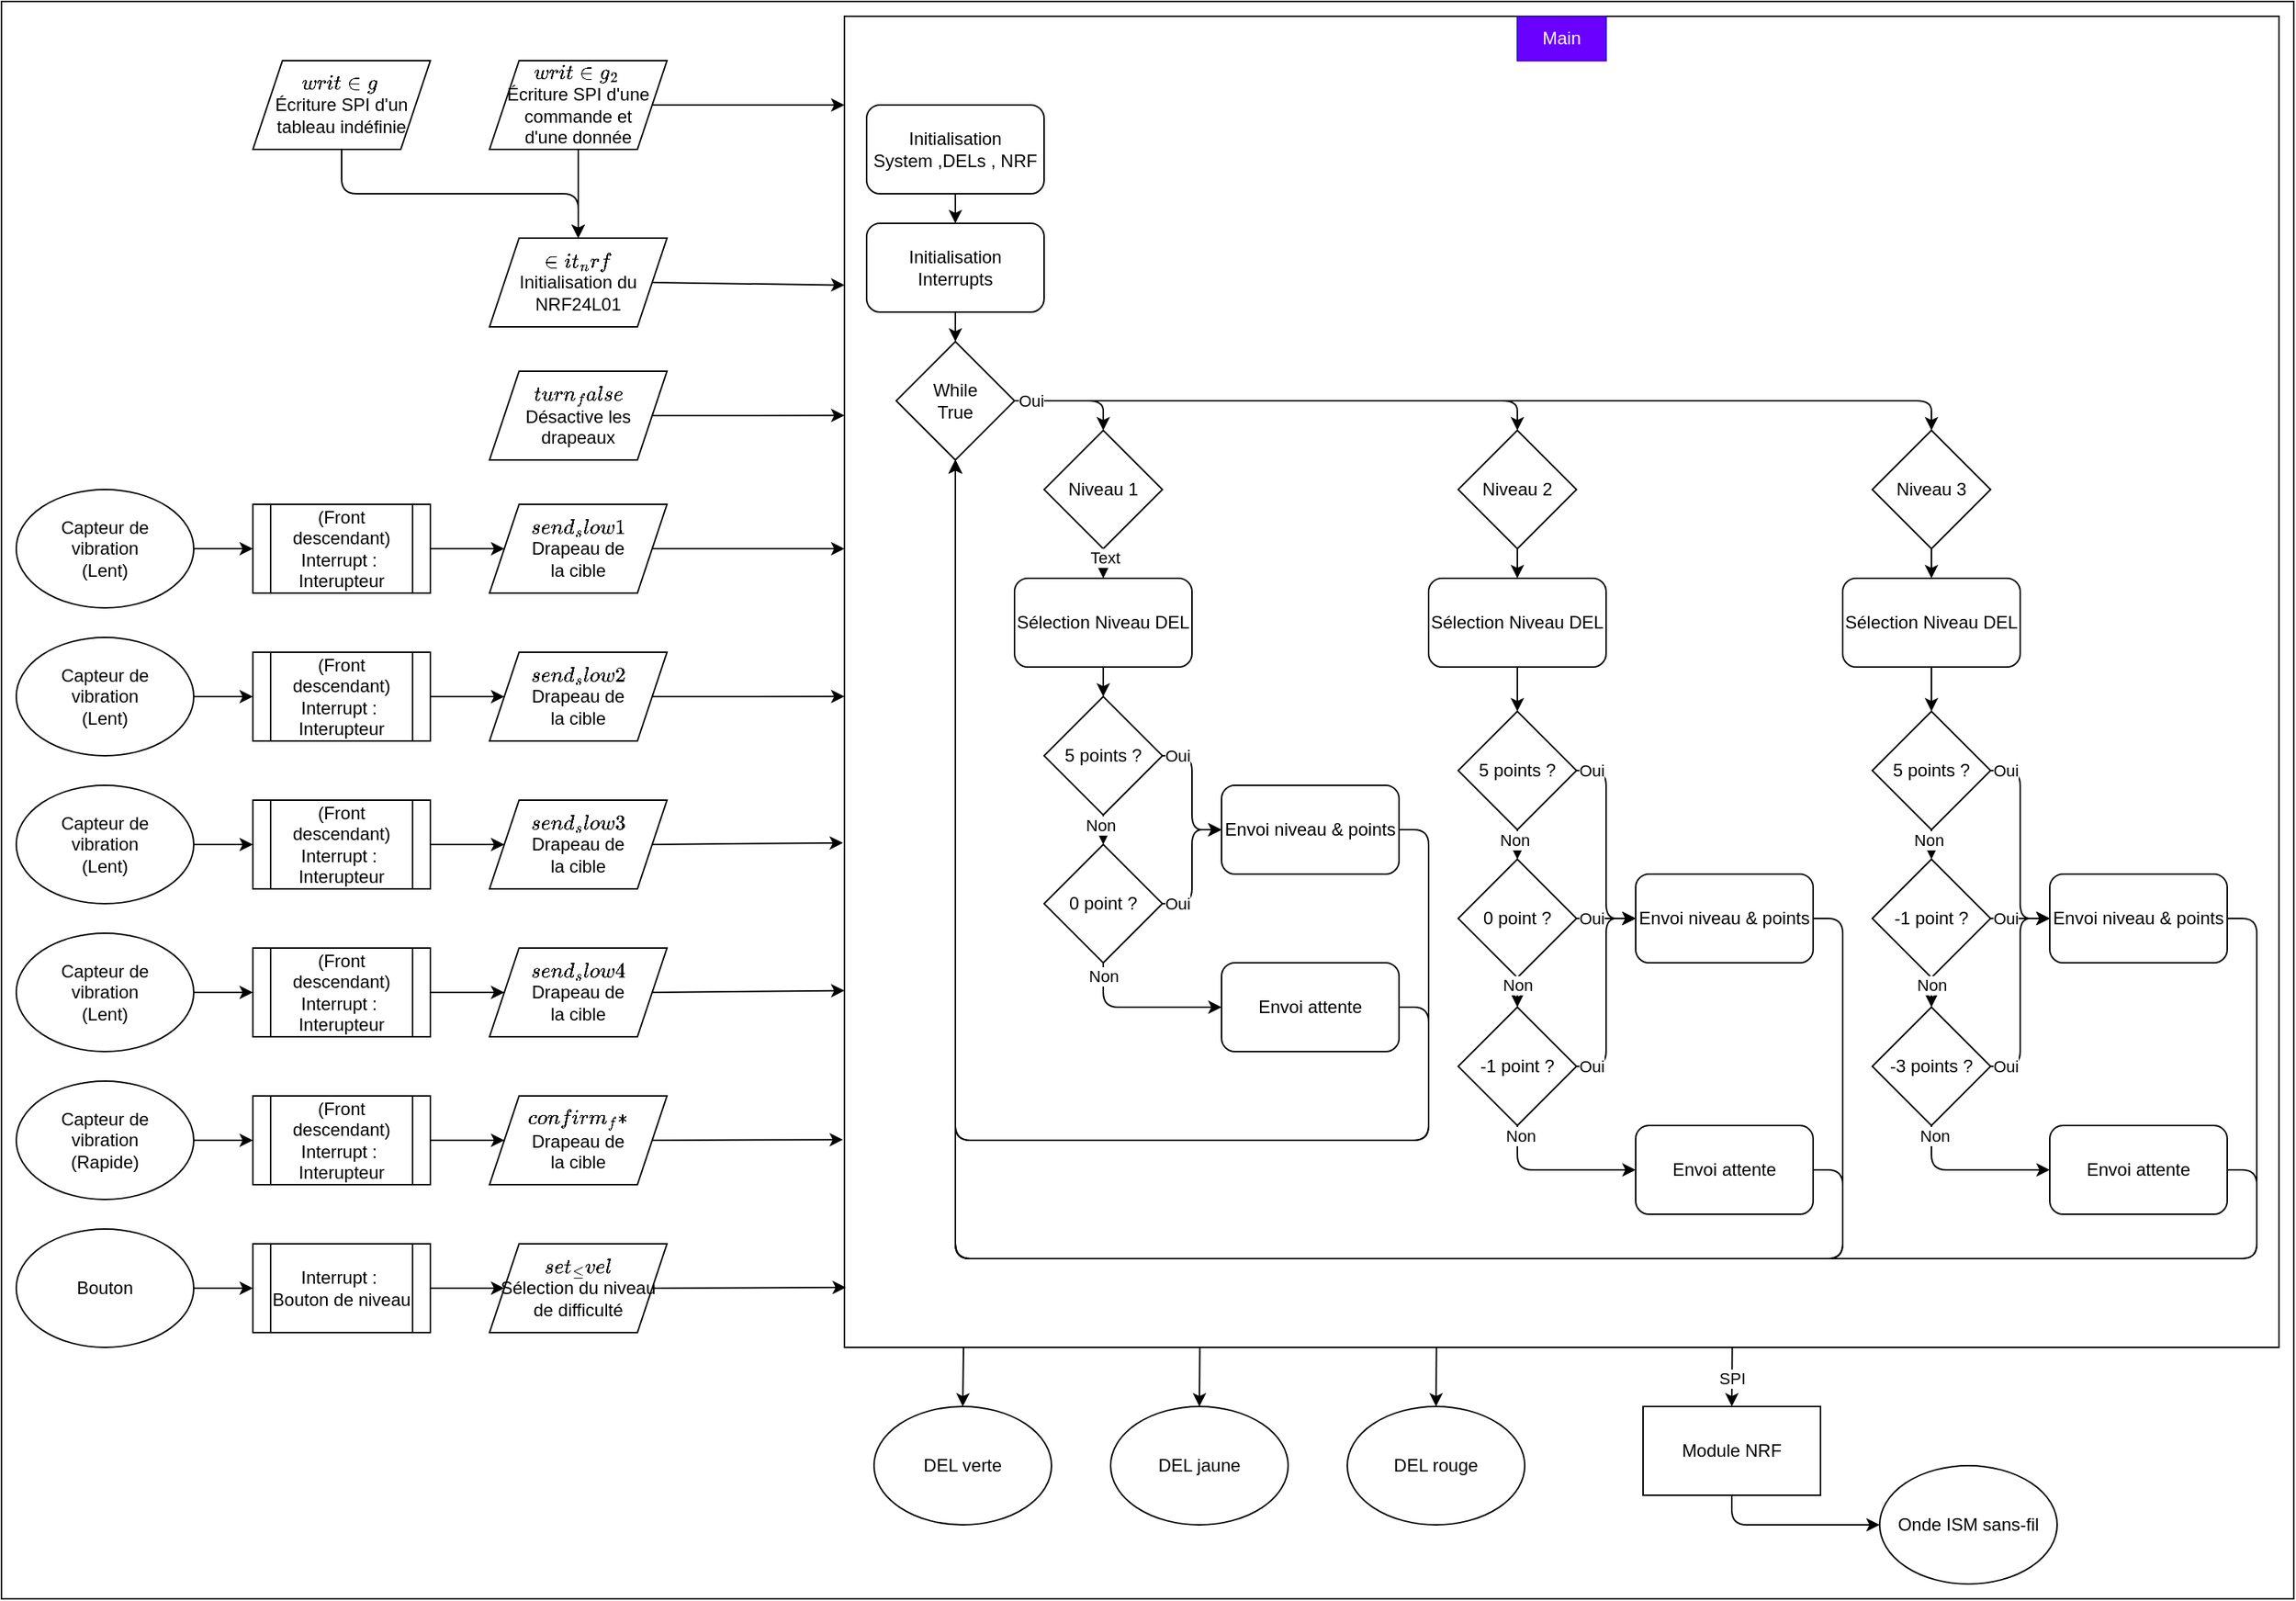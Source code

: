 <mxfile>
    <diagram id="_Yq9Jo2sIi3yot5gPvaG" name="cible">
        <mxGraphModel dx="1633" dy="1211" grid="1" gridSize="10" guides="1" tooltips="1" connect="1" arrows="1" fold="1" page="1" pageScale="1" pageWidth="1600" pageHeight="1200" math="0" shadow="0">
            <root>
                <mxCell id="0"/>
                <mxCell id="1" parent="0"/>
                <mxCell id="-V0nrOb5lIvjxzMw5Khv-220" value="" style="rounded=0;whiteSpace=wrap;html=1;" vertex="1" parent="1">
                    <mxGeometry x="10" y="10" width="1550" height="1080" as="geometry"/>
                </mxCell>
                <mxCell id="9a6Le65KCHdaUr0kRzH7-226" style="edgeStyle=none;html=1;exitX=1;exitY=0.5;exitDx=0;exitDy=0;entryX=0;entryY=0.202;entryDx=0;entryDy=0;entryPerimeter=0;" edge="1" parent="1" source="2" target="74">
                    <mxGeometry relative="1" as="geometry"/>
                </mxCell>
                <mxCell id="11" value="" style="group" parent="1" vertex="1" connectable="0">
                    <mxGeometry x="20" y="340" width="440" height="80" as="geometry"/>
                </mxCell>
                <mxCell id="4" value="`send _slow1`&lt;br&gt;Drapeau de &lt;br&gt;la cible" style="shape=parallelogram;perimeter=parallelogramPerimeter;whiteSpace=wrap;html=1;fixedSize=1;fontFamily=Helvetica;fontSize=12;fontColor=default;align=center;strokeColor=default;fillColor=default;" parent="11" vertex="1">
                    <mxGeometry x="320" y="10" width="120" height="60" as="geometry"/>
                </mxCell>
                <mxCell id="10" value="" style="group" parent="11" vertex="1" connectable="0">
                    <mxGeometry width="280" height="80" as="geometry"/>
                </mxCell>
                <mxCell id="6" value="Capteur de&lt;span style=&quot;color: rgba(0, 0, 0, 0); font-family: monospace; font-size: 0px; text-align: start;&quot;&gt;%3CmxGraphModel%3E%3Croot%3E%3CmxCell%20id%3D%220%22%2F%3E%3CmxCell%20id%3D%221%22%20parent%3D%220%22%2F%3E%3CmxCell%20id%3D%222%22%20value%3D%22%22%20style%3D%22group%22%20vertex%3D%221%22%20connectable%3D%220%22%20parent%3D%221%22%3E%3CmxGeometry%20x%3D%2230%22%20y%3D%22570%22%20width%3D%22440%22%20height%3D%2280%22%20as%3D%22geometry%22%2F%3E%3C%2FmxCell%3E%3CmxCell%20id%3D%223%22%20value%3D%22%60set_level%60%26lt%3Bbr%26gt%3BS%C3%A9lection%20du%20niveau%20de%20difficult%C3%A9%22%20style%3D%22rounded%3D0%3BwhiteSpace%3Dwrap%3Bhtml%3D1%3B%22%20vertex%3D%221%22%20parent%3D%222%22%3E%3CmxGeometry%20x%3D%22320%22%20y%3D%2210%22%20width%3D%22120%22%20height%3D%2260%22%20as%3D%22geometry%22%2F%3E%3C%2FmxCell%3E%3CmxCell%20id%3D%224%22%20value%3D%22%22%20style%3D%22group%22%20vertex%3D%221%22%20connectable%3D%220%22%20parent%3D%222%22%3E%3CmxGeometry%20width%3D%22280%22%20height%3D%2280%22%20as%3D%22geometry%22%2F%3E%3C%2FmxCell%3E%3CmxCell%20id%3D%225%22%20value%3D%22Bouton%22%20style%3D%22ellipse%3BwhiteSpace%3Dwrap%3Bhtml%3D1%3B%22%20vertex%3D%221%22%20parent%3D%224%22%3E%3CmxGeometry%20width%3D%22120%22%20height%3D%2280%22%20as%3D%22geometry%22%2F%3E%3C%2FmxCell%3E%3CmxCell%20id%3D%226%22%20value%3D%22Interrupt%20%3A%26amp%3Bnbsp%3B%20Bouton%20de%20niveau%22%20style%3D%22shape%3Dprocess%3BwhiteSpace%3Dwrap%3Bhtml%3D1%3BbackgroundOutline%3D1%3B%22%20vertex%3D%221%22%20parent%3D%224%22%3E%3CmxGeometry%20x%3D%22160%22%20y%3D%2210%22%20width%3D%22120%22%20height%3D%2260%22%20as%3D%22geometry%22%2F%3E%3C%2FmxCell%3E%3CmxCell%20id%3D%227%22%20style%3D%22edgeStyle%3Dnone%3Bhtml%3D1%3BexitX%3D1%3BexitY%3D0.5%3BexitDx%3D0%3BexitDy%3D0%3B%22%20edge%3D%221%22%20parent%3D%224%22%20source%3D%225%22%20target%3D%226%22%3E%3CmxGeometry%20relative%3D%221%22%20as%3D%22geometry%22%2F%3E%3C%2FmxCell%3E%3CmxCell%20id%3D%228%22%20style%3D%22edgeStyle%3Dnone%3Bhtml%3D1%3BexitX%3D1%3BexitY%3D0.5%3BexitDx%3D0%3BexitDy%3D0%3BentryX%3D0%3BentryY%3D0.5%3BentryDx%3D0%3BentryDy%3D0%3B%22%20edge%3D%221%22%20parent%3D%222%22%20source%3D%226%22%20target%3D%223%22%3E%3CmxGeometry%20relative%3D%221%22%20as%3D%22geometry%22%2F%3E%3C%2FmxCell%3E%3C%2Froot%3E%3C%2FmxGraphModel%3E&lt;/span&gt;&lt;br&gt;vibration&lt;br&gt;(Lent)" style="ellipse;whiteSpace=wrap;html=1;" parent="10" vertex="1">
                    <mxGeometry width="120" height="80" as="geometry"/>
                </mxCell>
                <mxCell id="7" value="(Front descendant)&lt;br&gt;Interrupt :&amp;nbsp; Interupteur" style="shape=process;whiteSpace=wrap;html=1;backgroundOutline=1;" parent="10" vertex="1">
                    <mxGeometry x="160" y="10" width="120" height="60" as="geometry"/>
                </mxCell>
                <mxCell id="8" style="edgeStyle=none;html=1;exitX=1;exitY=0.5;exitDx=0;exitDy=0;" parent="10" source="6" target="7" edge="1">
                    <mxGeometry relative="1" as="geometry"/>
                </mxCell>
                <mxCell id="9" style="edgeStyle=none;html=1;exitX=1;exitY=0.5;exitDx=0;exitDy=0;entryX=0;entryY=0.5;entryDx=0;entryDy=0;" parent="11" source="7" target="4" edge="1">
                    <mxGeometry relative="1" as="geometry"/>
                </mxCell>
                <mxCell id="21" value="" style="group" parent="1" vertex="1" connectable="0">
                    <mxGeometry x="20" y="440" width="440" height="80" as="geometry"/>
                </mxCell>
                <mxCell id="22" value="`send _slow2`&lt;br&gt;Drapeau de &lt;br&gt;la cible" style="shape=parallelogram;perimeter=parallelogramPerimeter;whiteSpace=wrap;html=1;fixedSize=1;fontFamily=Helvetica;fontSize=12;fontColor=default;align=center;strokeColor=default;fillColor=default;" parent="21" vertex="1">
                    <mxGeometry x="320" y="10" width="120" height="60" as="geometry"/>
                </mxCell>
                <mxCell id="23" value="" style="group" parent="21" vertex="1" connectable="0">
                    <mxGeometry width="280" height="80" as="geometry"/>
                </mxCell>
                <mxCell id="24" value="Capteur de&lt;span style=&quot;color: rgba(0, 0, 0, 0); font-family: monospace; font-size: 0px; text-align: start;&quot;&gt;%3CmxGraphModel%3E%3Croot%3E%3CmxCell%20id%3D%220%22%2F%3E%3CmxCell%20id%3D%221%22%20parent%3D%220%22%2F%3E%3CmxCell%20id%3D%222%22%20value%3D%22%22%20style%3D%22group%22%20vertex%3D%221%22%20connectable%3D%220%22%20parent%3D%221%22%3E%3CmxGeometry%20x%3D%2230%22%20y%3D%22570%22%20width%3D%22440%22%20height%3D%2280%22%20as%3D%22geometry%22%2F%3E%3C%2FmxCell%3E%3CmxCell%20id%3D%223%22%20value%3D%22%60set_level%60%26lt%3Bbr%26gt%3BS%C3%A9lection%20du%20niveau%20de%20difficult%C3%A9%22%20style%3D%22rounded%3D0%3BwhiteSpace%3Dwrap%3Bhtml%3D1%3B%22%20vertex%3D%221%22%20parent%3D%222%22%3E%3CmxGeometry%20x%3D%22320%22%20y%3D%2210%22%20width%3D%22120%22%20height%3D%2260%22%20as%3D%22geometry%22%2F%3E%3C%2FmxCell%3E%3CmxCell%20id%3D%224%22%20value%3D%22%22%20style%3D%22group%22%20vertex%3D%221%22%20connectable%3D%220%22%20parent%3D%222%22%3E%3CmxGeometry%20width%3D%22280%22%20height%3D%2280%22%20as%3D%22geometry%22%2F%3E%3C%2FmxCell%3E%3CmxCell%20id%3D%225%22%20value%3D%22Bouton%22%20style%3D%22ellipse%3BwhiteSpace%3Dwrap%3Bhtml%3D1%3B%22%20vertex%3D%221%22%20parent%3D%224%22%3E%3CmxGeometry%20width%3D%22120%22%20height%3D%2280%22%20as%3D%22geometry%22%2F%3E%3C%2FmxCell%3E%3CmxCell%20id%3D%226%22%20value%3D%22Interrupt%20%3A%26amp%3Bnbsp%3B%20Bouton%20de%20niveau%22%20style%3D%22shape%3Dprocess%3BwhiteSpace%3Dwrap%3Bhtml%3D1%3BbackgroundOutline%3D1%3B%22%20vertex%3D%221%22%20parent%3D%224%22%3E%3CmxGeometry%20x%3D%22160%22%20y%3D%2210%22%20width%3D%22120%22%20height%3D%2260%22%20as%3D%22geometry%22%2F%3E%3C%2FmxCell%3E%3CmxCell%20id%3D%227%22%20style%3D%22edgeStyle%3Dnone%3Bhtml%3D1%3BexitX%3D1%3BexitY%3D0.5%3BexitDx%3D0%3BexitDy%3D0%3B%22%20edge%3D%221%22%20parent%3D%224%22%20source%3D%225%22%20target%3D%226%22%3E%3CmxGeometry%20relative%3D%221%22%20as%3D%22geometry%22%2F%3E%3C%2FmxCell%3E%3CmxCell%20id%3D%228%22%20style%3D%22edgeStyle%3Dnone%3Bhtml%3D1%3BexitX%3D1%3BexitY%3D0.5%3BexitDx%3D0%3BexitDy%3D0%3BentryX%3D0%3BentryY%3D0.5%3BentryDx%3D0%3BentryDy%3D0%3B%22%20edge%3D%221%22%20parent%3D%222%22%20source%3D%226%22%20target%3D%223%22%3E%3CmxGeometry%20relative%3D%221%22%20as%3D%22geometry%22%2F%3E%3C%2FmxCell%3E%3C%2Froot%3E%3C%2FmxGraphModel%3E&lt;/span&gt;&lt;br&gt;vibration&lt;br&gt;(Lent)" style="ellipse;whiteSpace=wrap;html=1;" parent="23" vertex="1">
                    <mxGeometry width="120" height="80" as="geometry"/>
                </mxCell>
                <mxCell id="25" value="(Front descendant)&lt;br&gt;Interrupt :&amp;nbsp; Interupteur" style="shape=process;whiteSpace=wrap;html=1;backgroundOutline=1;" parent="23" vertex="1">
                    <mxGeometry x="160" y="10" width="120" height="60" as="geometry"/>
                </mxCell>
                <mxCell id="26" style="edgeStyle=none;html=1;exitX=1;exitY=0.5;exitDx=0;exitDy=0;" parent="23" source="24" target="25" edge="1">
                    <mxGeometry relative="1" as="geometry"/>
                </mxCell>
                <mxCell id="27" style="edgeStyle=none;html=1;exitX=1;exitY=0.5;exitDx=0;exitDy=0;entryX=0;entryY=0.5;entryDx=0;entryDy=0;" parent="21" source="25" target="22" edge="1">
                    <mxGeometry relative="1" as="geometry"/>
                </mxCell>
                <mxCell id="28" value="" style="group" parent="1" vertex="1" connectable="0">
                    <mxGeometry x="20" y="740" width="440" height="80" as="geometry"/>
                </mxCell>
                <mxCell id="29" value="`confirm_fast`&lt;br&gt;Drapeau de &lt;br&gt;la cible" style="shape=parallelogram;perimeter=parallelogramPerimeter;whiteSpace=wrap;html=1;fixedSize=1;fontFamily=Helvetica;fontSize=12;fontColor=default;align=center;strokeColor=default;fillColor=default;" parent="28" vertex="1">
                    <mxGeometry x="320" y="10" width="120" height="60" as="geometry"/>
                </mxCell>
                <mxCell id="30" value="" style="group" parent="28" vertex="1" connectable="0">
                    <mxGeometry width="280" height="80" as="geometry"/>
                </mxCell>
                <mxCell id="31" value="Capteur de&lt;span style=&quot;color: rgba(0, 0, 0, 0); font-family: monospace; font-size: 0px; text-align: start;&quot;&gt;%3CmxGraphModel%3E%3Croot%3E%3CmxCell%20id%3D%220%22%2F%3E%3CmxCell%20id%3D%221%22%20parent%3D%220%22%2F%3E%3CmxCell%20id%3D%222%22%20value%3D%22%22%20style%3D%22group%22%20vertex%3D%221%22%20connectable%3D%220%22%20parent%3D%221%22%3E%3CmxGeometry%20x%3D%2230%22%20y%3D%22570%22%20width%3D%22440%22%20height%3D%2280%22%20as%3D%22geometry%22%2F%3E%3C%2FmxCell%3E%3CmxCell%20id%3D%223%22%20value%3D%22%60set_level%60%26lt%3Bbr%26gt%3BS%C3%A9lection%20du%20niveau%20de%20difficult%C3%A9%22%20style%3D%22rounded%3D0%3BwhiteSpace%3Dwrap%3Bhtml%3D1%3B%22%20vertex%3D%221%22%20parent%3D%222%22%3E%3CmxGeometry%20x%3D%22320%22%20y%3D%2210%22%20width%3D%22120%22%20height%3D%2260%22%20as%3D%22geometry%22%2F%3E%3C%2FmxCell%3E%3CmxCell%20id%3D%224%22%20value%3D%22%22%20style%3D%22group%22%20vertex%3D%221%22%20connectable%3D%220%22%20parent%3D%222%22%3E%3CmxGeometry%20width%3D%22280%22%20height%3D%2280%22%20as%3D%22geometry%22%2F%3E%3C%2FmxCell%3E%3CmxCell%20id%3D%225%22%20value%3D%22Bouton%22%20style%3D%22ellipse%3BwhiteSpace%3Dwrap%3Bhtml%3D1%3B%22%20vertex%3D%221%22%20parent%3D%224%22%3E%3CmxGeometry%20width%3D%22120%22%20height%3D%2280%22%20as%3D%22geometry%22%2F%3E%3C%2FmxCell%3E%3CmxCell%20id%3D%226%22%20value%3D%22Interrupt%20%3A%26amp%3Bnbsp%3B%20Bouton%20de%20niveau%22%20style%3D%22shape%3Dprocess%3BwhiteSpace%3Dwrap%3Bhtml%3D1%3BbackgroundOutline%3D1%3B%22%20vertex%3D%221%22%20parent%3D%224%22%3E%3CmxGeometry%20x%3D%22160%22%20y%3D%2210%22%20width%3D%22120%22%20height%3D%2260%22%20as%3D%22geometry%22%2F%3E%3C%2FmxCell%3E%3CmxCell%20id%3D%227%22%20style%3D%22edgeStyle%3Dnone%3Bhtml%3D1%3BexitX%3D1%3BexitY%3D0.5%3BexitDx%3D0%3BexitDy%3D0%3B%22%20edge%3D%221%22%20parent%3D%224%22%20source%3D%225%22%20target%3D%226%22%3E%3CmxGeometry%20relative%3D%221%22%20as%3D%22geometry%22%2F%3E%3C%2FmxCell%3E%3CmxCell%20id%3D%228%22%20style%3D%22edgeStyle%3Dnone%3Bhtml%3D1%3BexitX%3D1%3BexitY%3D0.5%3BexitDx%3D0%3BexitDy%3D0%3BentryX%3D0%3BentryY%3D0.5%3BentryDx%3D0%3BentryDy%3D0%3B%22%20edge%3D%221%22%20parent%3D%222%22%20source%3D%226%22%20target%3D%223%22%3E%3CmxGeometry%20relative%3D%221%22%20as%3D%22geometry%22%2F%3E%3C%2FmxCell%3E%3C%2Froot%3E%3C%2FmxGraphModel%3E&lt;/span&gt;&lt;br&gt;vibration&lt;br&gt;(Rapide)" style="ellipse;whiteSpace=wrap;html=1;" parent="30" vertex="1">
                    <mxGeometry width="120" height="80" as="geometry"/>
                </mxCell>
                <mxCell id="32" value="(Front descendant)&lt;br&gt;Interrupt :&amp;nbsp; Interupteur" style="shape=process;whiteSpace=wrap;html=1;backgroundOutline=1;" parent="30" vertex="1">
                    <mxGeometry x="160" y="10" width="120" height="60" as="geometry"/>
                </mxCell>
                <mxCell id="33" style="edgeStyle=none;html=1;exitX=1;exitY=0.5;exitDx=0;exitDy=0;" parent="30" source="31" target="32" edge="1">
                    <mxGeometry relative="1" as="geometry"/>
                </mxCell>
                <mxCell id="34" style="edgeStyle=none;html=1;exitX=1;exitY=0.5;exitDx=0;exitDy=0;entryX=0;entryY=0.5;entryDx=0;entryDy=0;" parent="28" source="32" target="29" edge="1">
                    <mxGeometry relative="1" as="geometry"/>
                </mxCell>
                <mxCell id="35" value="" style="group" parent="1" vertex="1" connectable="0">
                    <mxGeometry x="20" y="540" width="440" height="80" as="geometry"/>
                </mxCell>
                <mxCell id="36" value="`send _slow3`&lt;br&gt;Drapeau de &lt;br&gt;la cible" style="shape=parallelogram;perimeter=parallelogramPerimeter;whiteSpace=wrap;html=1;fixedSize=1;fontFamily=Helvetica;fontSize=12;fontColor=default;align=center;strokeColor=default;fillColor=default;" parent="35" vertex="1">
                    <mxGeometry x="320" y="10" width="120" height="60" as="geometry"/>
                </mxCell>
                <mxCell id="37" value="" style="group" parent="35" vertex="1" connectable="0">
                    <mxGeometry width="280" height="80" as="geometry"/>
                </mxCell>
                <mxCell id="38" value="Capteur de&lt;span style=&quot;color: rgba(0, 0, 0, 0); font-family: monospace; font-size: 0px; text-align: start;&quot;&gt;%3CmxGraphModel%3E%3Croot%3E%3CmxCell%20id%3D%220%22%2F%3E%3CmxCell%20id%3D%221%22%20parent%3D%220%22%2F%3E%3CmxCell%20id%3D%222%22%20value%3D%22%22%20style%3D%22group%22%20vertex%3D%221%22%20connectable%3D%220%22%20parent%3D%221%22%3E%3CmxGeometry%20x%3D%2230%22%20y%3D%22570%22%20width%3D%22440%22%20height%3D%2280%22%20as%3D%22geometry%22%2F%3E%3C%2FmxCell%3E%3CmxCell%20id%3D%223%22%20value%3D%22%60set_level%60%26lt%3Bbr%26gt%3BS%C3%A9lection%20du%20niveau%20de%20difficult%C3%A9%22%20style%3D%22rounded%3D0%3BwhiteSpace%3Dwrap%3Bhtml%3D1%3B%22%20vertex%3D%221%22%20parent%3D%222%22%3E%3CmxGeometry%20x%3D%22320%22%20y%3D%2210%22%20width%3D%22120%22%20height%3D%2260%22%20as%3D%22geometry%22%2F%3E%3C%2FmxCell%3E%3CmxCell%20id%3D%224%22%20value%3D%22%22%20style%3D%22group%22%20vertex%3D%221%22%20connectable%3D%220%22%20parent%3D%222%22%3E%3CmxGeometry%20width%3D%22280%22%20height%3D%2280%22%20as%3D%22geometry%22%2F%3E%3C%2FmxCell%3E%3CmxCell%20id%3D%225%22%20value%3D%22Bouton%22%20style%3D%22ellipse%3BwhiteSpace%3Dwrap%3Bhtml%3D1%3B%22%20vertex%3D%221%22%20parent%3D%224%22%3E%3CmxGeometry%20width%3D%22120%22%20height%3D%2280%22%20as%3D%22geometry%22%2F%3E%3C%2FmxCell%3E%3CmxCell%20id%3D%226%22%20value%3D%22Interrupt%20%3A%26amp%3Bnbsp%3B%20Bouton%20de%20niveau%22%20style%3D%22shape%3Dprocess%3BwhiteSpace%3Dwrap%3Bhtml%3D1%3BbackgroundOutline%3D1%3B%22%20vertex%3D%221%22%20parent%3D%224%22%3E%3CmxGeometry%20x%3D%22160%22%20y%3D%2210%22%20width%3D%22120%22%20height%3D%2260%22%20as%3D%22geometry%22%2F%3E%3C%2FmxCell%3E%3CmxCell%20id%3D%227%22%20style%3D%22edgeStyle%3Dnone%3Bhtml%3D1%3BexitX%3D1%3BexitY%3D0.5%3BexitDx%3D0%3BexitDy%3D0%3B%22%20edge%3D%221%22%20parent%3D%224%22%20source%3D%225%22%20target%3D%226%22%3E%3CmxGeometry%20relative%3D%221%22%20as%3D%22geometry%22%2F%3E%3C%2FmxCell%3E%3CmxCell%20id%3D%228%22%20style%3D%22edgeStyle%3Dnone%3Bhtml%3D1%3BexitX%3D1%3BexitY%3D0.5%3BexitDx%3D0%3BexitDy%3D0%3BentryX%3D0%3BentryY%3D0.5%3BentryDx%3D0%3BentryDy%3D0%3B%22%20edge%3D%221%22%20parent%3D%222%22%20source%3D%226%22%20target%3D%223%22%3E%3CmxGeometry%20relative%3D%221%22%20as%3D%22geometry%22%2F%3E%3C%2FmxCell%3E%3C%2Froot%3E%3C%2FmxGraphModel%3E&lt;/span&gt;&lt;br&gt;vibration&lt;br&gt;(Lent)" style="ellipse;whiteSpace=wrap;html=1;" parent="37" vertex="1">
                    <mxGeometry width="120" height="80" as="geometry"/>
                </mxCell>
                <mxCell id="39" value="(Front descendant)&lt;br&gt;Interrupt :&amp;nbsp; Interupteur" style="shape=process;whiteSpace=wrap;html=1;backgroundOutline=1;" parent="37" vertex="1">
                    <mxGeometry x="160" y="10" width="120" height="60" as="geometry"/>
                </mxCell>
                <mxCell id="40" style="edgeStyle=none;html=1;exitX=1;exitY=0.5;exitDx=0;exitDy=0;" parent="37" source="38" target="39" edge="1">
                    <mxGeometry relative="1" as="geometry"/>
                </mxCell>
                <mxCell id="41" style="edgeStyle=none;html=1;exitX=1;exitY=0.5;exitDx=0;exitDy=0;entryX=0;entryY=0.5;entryDx=0;entryDy=0;" parent="35" source="39" target="36" edge="1">
                    <mxGeometry relative="1" as="geometry"/>
                </mxCell>
                <mxCell id="42" value="" style="group" parent="1" vertex="1" connectable="0">
                    <mxGeometry x="20" y="640" width="440" height="80" as="geometry"/>
                </mxCell>
                <mxCell id="43" value="`send _slow4`&lt;br&gt;Drapeau de &lt;br&gt;la cible" style="shape=parallelogram;perimeter=parallelogramPerimeter;whiteSpace=wrap;html=1;fixedSize=1;fontFamily=Helvetica;fontSize=12;fontColor=default;align=center;strokeColor=default;fillColor=default;" parent="42" vertex="1">
                    <mxGeometry x="320" y="10" width="120" height="60" as="geometry"/>
                </mxCell>
                <mxCell id="44" value="" style="group" parent="42" vertex="1" connectable="0">
                    <mxGeometry width="280" height="80" as="geometry"/>
                </mxCell>
                <mxCell id="45" value="Capteur de&lt;span style=&quot;color: rgba(0, 0, 0, 0); font-family: monospace; font-size: 0px; text-align: start;&quot;&gt;%3CmxGraphModel%3E%3Croot%3E%3CmxCell%20id%3D%220%22%2F%3E%3CmxCell%20id%3D%221%22%20parent%3D%220%22%2F%3E%3CmxCell%20id%3D%222%22%20value%3D%22%22%20style%3D%22group%22%20vertex%3D%221%22%20connectable%3D%220%22%20parent%3D%221%22%3E%3CmxGeometry%20x%3D%2230%22%20y%3D%22570%22%20width%3D%22440%22%20height%3D%2280%22%20as%3D%22geometry%22%2F%3E%3C%2FmxCell%3E%3CmxCell%20id%3D%223%22%20value%3D%22%60set_level%60%26lt%3Bbr%26gt%3BS%C3%A9lection%20du%20niveau%20de%20difficult%C3%A9%22%20style%3D%22rounded%3D0%3BwhiteSpace%3Dwrap%3Bhtml%3D1%3B%22%20vertex%3D%221%22%20parent%3D%222%22%3E%3CmxGeometry%20x%3D%22320%22%20y%3D%2210%22%20width%3D%22120%22%20height%3D%2260%22%20as%3D%22geometry%22%2F%3E%3C%2FmxCell%3E%3CmxCell%20id%3D%224%22%20value%3D%22%22%20style%3D%22group%22%20vertex%3D%221%22%20connectable%3D%220%22%20parent%3D%222%22%3E%3CmxGeometry%20width%3D%22280%22%20height%3D%2280%22%20as%3D%22geometry%22%2F%3E%3C%2FmxCell%3E%3CmxCell%20id%3D%225%22%20value%3D%22Bouton%22%20style%3D%22ellipse%3BwhiteSpace%3Dwrap%3Bhtml%3D1%3B%22%20vertex%3D%221%22%20parent%3D%224%22%3E%3CmxGeometry%20width%3D%22120%22%20height%3D%2280%22%20as%3D%22geometry%22%2F%3E%3C%2FmxCell%3E%3CmxCell%20id%3D%226%22%20value%3D%22Interrupt%20%3A%26amp%3Bnbsp%3B%20Bouton%20de%20niveau%22%20style%3D%22shape%3Dprocess%3BwhiteSpace%3Dwrap%3Bhtml%3D1%3BbackgroundOutline%3D1%3B%22%20vertex%3D%221%22%20parent%3D%224%22%3E%3CmxGeometry%20x%3D%22160%22%20y%3D%2210%22%20width%3D%22120%22%20height%3D%2260%22%20as%3D%22geometry%22%2F%3E%3C%2FmxCell%3E%3CmxCell%20id%3D%227%22%20style%3D%22edgeStyle%3Dnone%3Bhtml%3D1%3BexitX%3D1%3BexitY%3D0.5%3BexitDx%3D0%3BexitDy%3D0%3B%22%20edge%3D%221%22%20parent%3D%224%22%20source%3D%225%22%20target%3D%226%22%3E%3CmxGeometry%20relative%3D%221%22%20as%3D%22geometry%22%2F%3E%3C%2FmxCell%3E%3CmxCell%20id%3D%228%22%20style%3D%22edgeStyle%3Dnone%3Bhtml%3D1%3BexitX%3D1%3BexitY%3D0.5%3BexitDx%3D0%3BexitDy%3D0%3BentryX%3D0%3BentryY%3D0.5%3BentryDx%3D0%3BentryDy%3D0%3B%22%20edge%3D%221%22%20parent%3D%222%22%20source%3D%226%22%20target%3D%223%22%3E%3CmxGeometry%20relative%3D%221%22%20as%3D%22geometry%22%2F%3E%3C%2FmxCell%3E%3C%2Froot%3E%3C%2FmxGraphModel%3E&lt;/span&gt;&lt;br&gt;vibration&lt;br&gt;(Lent)" style="ellipse;whiteSpace=wrap;html=1;" parent="44" vertex="1">
                    <mxGeometry width="120" height="80" as="geometry"/>
                </mxCell>
                <mxCell id="46" value="(Front descendant)&lt;br&gt;Interrupt :&amp;nbsp; Interupteur" style="shape=process;whiteSpace=wrap;html=1;backgroundOutline=1;" parent="44" vertex="1">
                    <mxGeometry x="160" y="10" width="120" height="60" as="geometry"/>
                </mxCell>
                <mxCell id="47" style="edgeStyle=none;html=1;exitX=1;exitY=0.5;exitDx=0;exitDy=0;" parent="44" source="45" target="46" edge="1">
                    <mxGeometry relative="1" as="geometry"/>
                </mxCell>
                <mxCell id="48" style="edgeStyle=none;html=1;exitX=1;exitY=0.5;exitDx=0;exitDy=0;entryX=0;entryY=0.5;entryDx=0;entryDy=0;" parent="42" source="46" target="43" edge="1">
                    <mxGeometry relative="1" as="geometry"/>
                </mxCell>
                <mxCell id="49" value="" style="group" parent="1" vertex="1" connectable="0">
                    <mxGeometry x="20" y="840" width="440" height="80" as="geometry"/>
                </mxCell>
                <mxCell id="50" value="`set_level`&lt;br&gt;Sélection du niveau de difficulté" style="shape=parallelogram;perimeter=parallelogramPerimeter;whiteSpace=wrap;html=1;fixedSize=1;fontFamily=Helvetica;fontSize=12;fontColor=default;align=center;strokeColor=default;fillColor=default;" parent="49" vertex="1">
                    <mxGeometry x="320" y="10" width="120" height="60" as="geometry"/>
                </mxCell>
                <mxCell id="51" value="" style="group" parent="49" vertex="1" connectable="0">
                    <mxGeometry width="280" height="80" as="geometry"/>
                </mxCell>
                <mxCell id="52" value="Bouton" style="ellipse;whiteSpace=wrap;html=1;" parent="51" vertex="1">
                    <mxGeometry width="120" height="80" as="geometry"/>
                </mxCell>
                <mxCell id="53" value="Interrupt :&amp;nbsp; Bouton de niveau" style="shape=process;whiteSpace=wrap;html=1;backgroundOutline=1;" parent="51" vertex="1">
                    <mxGeometry x="160" y="10" width="120" height="60" as="geometry"/>
                </mxCell>
                <mxCell id="54" style="edgeStyle=none;html=1;exitX=1;exitY=0.5;exitDx=0;exitDy=0;" parent="51" source="52" target="53" edge="1">
                    <mxGeometry relative="1" as="geometry"/>
                </mxCell>
                <mxCell id="55" style="edgeStyle=none;html=1;exitX=1;exitY=0.5;exitDx=0;exitDy=0;entryX=0;entryY=0.5;entryDx=0;entryDy=0;" parent="49" source="53" target="50" edge="1">
                    <mxGeometry relative="1" as="geometry"/>
                </mxCell>
                <mxCell id="cnifLTquJRFYCQ1Qak6K-227" style="edgeStyle=none;html=1;exitX=1;exitY=0.5;exitDx=0;exitDy=0;" edge="1" parent="1" source="56">
                    <mxGeometry relative="1" as="geometry">
                        <mxPoint x="580" y="289.917" as="targetPoint"/>
                    </mxGeometry>
                </mxCell>
                <mxCell id="56" value="`turn_false`&lt;br&gt;Désactive les drapeaux" style="shape=parallelogram;perimeter=parallelogramPerimeter;whiteSpace=wrap;html=1;fixedSize=1;shadow=0;fontFamily=Helvetica;fontSize=12;fontColor=default;align=center;strokeColor=default;fillColor=default;" parent="1" vertex="1">
                    <mxGeometry x="340" y="260" width="120" height="60" as="geometry"/>
                </mxCell>
                <mxCell id="85" value="" style="group" parent="1" vertex="1" connectable="0">
                    <mxGeometry x="580" y="20" width="970" height="900" as="geometry"/>
                </mxCell>
                <mxCell id="74" value="" style="rounded=0;whiteSpace=wrap;html=1;shadow=0;glass=0;sketch=0;" parent="85" vertex="1">
                    <mxGeometry width="970" height="900" as="geometry"/>
                </mxCell>
                <mxCell id="93" style="edgeStyle=none;html=1;exitX=0.5;exitY=1;exitDx=0;exitDy=0;entryX=0;entryY=0.5;entryDx=0;entryDy=0;" parent="85" edge="1">
                    <mxGeometry relative="1" as="geometry">
                        <mxPoint x="194" y="324" as="sourcePoint"/>
                        <Array as="points">
                            <mxPoint x="194" y="384"/>
                        </Array>
                    </mxGeometry>
                </mxCell>
                <mxCell id="94" style="edgeStyle=none;html=1;exitX=0.5;exitY=1;exitDx=0;exitDy=0;entryX=0;entryY=0.5;entryDx=0;entryDy=0;" parent="85" edge="1">
                    <mxGeometry relative="1" as="geometry">
                        <mxPoint x="194" y="324" as="sourcePoint"/>
                        <Array as="points">
                            <mxPoint x="194" y="516"/>
                            <mxPoint x="194" y="600"/>
                        </Array>
                    </mxGeometry>
                </mxCell>
                <mxCell id="95" style="edgeStyle=none;html=1;exitX=0.5;exitY=1;exitDx=0;exitDy=0;entryX=0;entryY=0.5;entryDx=0;entryDy=0;" parent="85" edge="1">
                    <mxGeometry relative="1" as="geometry">
                        <mxPoint x="194" y="324" as="sourcePoint"/>
                        <Array as="points">
                            <mxPoint x="194" y="648"/>
                            <mxPoint x="194" y="816"/>
                        </Array>
                    </mxGeometry>
                </mxCell>
                <mxCell id="98" value="While&lt;br&gt;True" style="rhombus;whiteSpace=wrap;html=1;rounded=0;shadow=0;glass=0;sketch=0;" parent="85" vertex="1">
                    <mxGeometry x="35" y="220" width="80" height="80" as="geometry"/>
                </mxCell>
                <mxCell id="99" value="Niveau 1" style="rhombus;whiteSpace=wrap;html=1;rounded=0;shadow=0;glass=0;sketch=0;" parent="85" vertex="1">
                    <mxGeometry x="135" y="280" width="80" height="80" as="geometry"/>
                </mxCell>
                <mxCell id="113" style="edgeStyle=none;html=1;exitX=1;exitY=0.5;exitDx=0;exitDy=0;entryX=0.5;entryY=0;entryDx=0;entryDy=0;" parent="85" source="98" target="99" edge="1">
                    <mxGeometry relative="1" as="geometry">
                        <Array as="points">
                            <mxPoint x="175" y="260"/>
                        </Array>
                    </mxGeometry>
                </mxCell>
                <mxCell id="100" value="Niveau 2" style="rhombus;whiteSpace=wrap;html=1;rounded=0;shadow=0;glass=0;sketch=0;" parent="85" vertex="1">
                    <mxGeometry x="415" y="280" width="80" height="80" as="geometry"/>
                </mxCell>
                <mxCell id="112" style="edgeStyle=none;html=1;exitX=1;exitY=0.5;exitDx=0;exitDy=0;entryX=0.5;entryY=0;entryDx=0;entryDy=0;" parent="85" source="98" target="100" edge="1">
                    <mxGeometry relative="1" as="geometry">
                        <Array as="points">
                            <mxPoint x="315" y="260"/>
                            <mxPoint x="455" y="260"/>
                        </Array>
                    </mxGeometry>
                </mxCell>
                <mxCell id="101" value="Niveau 3" style="rhombus;whiteSpace=wrap;html=1;rounded=0;shadow=0;glass=0;sketch=0;" parent="85" vertex="1">
                    <mxGeometry x="695" y="280" width="80" height="80" as="geometry"/>
                </mxCell>
                <mxCell id="111" style="edgeStyle=none;html=1;exitX=1;exitY=0.5;exitDx=0;exitDy=0;entryX=0.5;entryY=0;entryDx=0;entryDy=0;" parent="85" source="98" target="101" edge="1">
                    <mxGeometry relative="1" as="geometry">
                        <Array as="points">
                            <mxPoint x="455" y="260"/>
                            <mxPoint x="665" y="260"/>
                            <mxPoint x="735" y="260"/>
                        </Array>
                    </mxGeometry>
                </mxCell>
                <mxCell id="SIBhTeiBXEDKmvwrx6l3-220" value="Oui" style="edgeLabel;html=1;align=center;verticalAlign=middle;resizable=0;points=[];" vertex="1" connectable="0" parent="111">
                    <mxGeometry x="-0.965" y="2" relative="1" as="geometry">
                        <mxPoint y="2" as="offset"/>
                    </mxGeometry>
                </mxCell>
                <mxCell id="108" value="Sélection Niveau DEL" style="rounded=1;whiteSpace=wrap;html=1;shadow=0;glass=0;sketch=0;" parent="85" vertex="1">
                    <mxGeometry x="115" y="380" width="120" height="60" as="geometry"/>
                </mxCell>
                <mxCell id="114" style="edgeStyle=none;html=1;exitX=0.5;exitY=1;exitDx=0;exitDy=0;entryX=0.5;entryY=0;entryDx=0;entryDy=0;" parent="85" source="99" target="108" edge="1">
                    <mxGeometry relative="1" as="geometry"/>
                </mxCell>
                <mxCell id="136" value="Text" style="edgeLabel;html=1;align=center;verticalAlign=middle;resizable=0;points=[];" parent="114" vertex="1" connectable="0">
                    <mxGeometry x="-0.468" y="1" relative="1" as="geometry">
                        <mxPoint as="offset"/>
                    </mxGeometry>
                </mxCell>
                <mxCell id="109" value="Sélection Niveau DEL" style="rounded=1;whiteSpace=wrap;html=1;shadow=0;glass=0;sketch=0;" parent="85" vertex="1">
                    <mxGeometry x="395" y="380" width="120" height="60" as="geometry"/>
                </mxCell>
                <mxCell id="115" style="edgeStyle=none;html=1;exitX=0.5;exitY=1;exitDx=0;exitDy=0;entryX=0.5;entryY=0;entryDx=0;entryDy=0;" parent="85" source="100" target="109" edge="1">
                    <mxGeometry relative="1" as="geometry"/>
                </mxCell>
                <mxCell id="110" value="Sélection Niveau DEL" style="rounded=1;whiteSpace=wrap;html=1;shadow=0;glass=0;sketch=0;" parent="85" vertex="1">
                    <mxGeometry x="675" y="380" width="120" height="60" as="geometry"/>
                </mxCell>
                <mxCell id="116" style="edgeStyle=none;html=1;exitX=0.5;exitY=1;exitDx=0;exitDy=0;entryX=0.5;entryY=0;entryDx=0;entryDy=0;" parent="85" source="101" target="110" edge="1">
                    <mxGeometry relative="1" as="geometry"/>
                </mxCell>
                <mxCell id="117" value="5 points ?" style="rhombus;whiteSpace=wrap;html=1;rounded=0;shadow=0;glass=0;sketch=0;" parent="85" vertex="1">
                    <mxGeometry x="135" y="460" width="80" height="80" as="geometry"/>
                </mxCell>
                <mxCell id="126" style="edgeStyle=none;html=1;exitX=0.5;exitY=1;exitDx=0;exitDy=0;entryX=0.5;entryY=0;entryDx=0;entryDy=0;" parent="85" source="108" target="117" edge="1">
                    <mxGeometry relative="1" as="geometry"/>
                </mxCell>
                <mxCell id="204" style="edgeStyle=none;html=1;exitX=1;exitY=0.5;exitDx=0;exitDy=0;entryX=0.5;entryY=1;entryDx=0;entryDy=0;" parent="85" source="120" target="98" edge="1">
                    <mxGeometry relative="1" as="geometry">
                        <Array as="points">
                            <mxPoint x="395" y="550"/>
                            <mxPoint x="395" y="760"/>
                            <mxPoint x="75" y="760"/>
                        </Array>
                    </mxGeometry>
                </mxCell>
                <mxCell id="120" value="Envoi niveau &amp;amp; points" style="rounded=1;whiteSpace=wrap;html=1;shadow=0;glass=0;sketch=0;" parent="85" vertex="1">
                    <mxGeometry x="255" y="520" width="120" height="60" as="geometry"/>
                </mxCell>
                <mxCell id="130" style="edgeStyle=none;html=1;exitX=1;exitY=0.5;exitDx=0;exitDy=0;entryX=0;entryY=0.5;entryDx=0;entryDy=0;" parent="85" source="117" target="120" edge="1">
                    <mxGeometry relative="1" as="geometry">
                        <Array as="points">
                            <mxPoint x="235" y="500"/>
                            <mxPoint x="235" y="550"/>
                        </Array>
                    </mxGeometry>
                </mxCell>
                <mxCell id="133" value="Oui&lt;br&gt;" style="edgeLabel;html=1;align=center;verticalAlign=middle;resizable=0;points=[];" parent="130" vertex="1" connectable="0">
                    <mxGeometry x="-0.38" relative="1" as="geometry">
                        <mxPoint x="-10" y="-8" as="offset"/>
                    </mxGeometry>
                </mxCell>
                <mxCell id="131" style="edgeStyle=none;html=1;exitX=1;exitY=0.5;exitDx=0;exitDy=0;entryX=0;entryY=0.5;entryDx=0;entryDy=0;" parent="85" source="123" target="120" edge="1">
                    <mxGeometry relative="1" as="geometry">
                        <Array as="points">
                            <mxPoint x="235" y="600"/>
                            <mxPoint x="235" y="550"/>
                        </Array>
                    </mxGeometry>
                </mxCell>
                <mxCell id="134" value="Oui&lt;br&gt;" style="edgeLabel;html=1;align=center;verticalAlign=middle;resizable=0;points=[];" parent="131" vertex="1" connectable="0">
                    <mxGeometry x="-0.65" y="2" relative="1" as="geometry">
                        <mxPoint x="-6" y="2" as="offset"/>
                    </mxGeometry>
                </mxCell>
                <mxCell id="123" value="0 point ?" style="rhombus;whiteSpace=wrap;html=1;rounded=0;shadow=0;glass=0;sketch=0;" parent="85" vertex="1">
                    <mxGeometry x="135" y="560" width="80" height="80" as="geometry"/>
                </mxCell>
                <mxCell id="127" style="edgeStyle=none;html=1;exitX=0.5;exitY=1;exitDx=0;exitDy=0;entryX=0.5;entryY=0;entryDx=0;entryDy=0;" parent="85" source="117" target="123" edge="1">
                    <mxGeometry relative="1" as="geometry"/>
                </mxCell>
                <mxCell id="135" value="Non" style="edgeLabel;html=1;align=center;verticalAlign=middle;resizable=0;points=[];" parent="127" vertex="1" connectable="0">
                    <mxGeometry x="-0.366" y="-2" relative="1" as="geometry">
                        <mxPoint as="offset"/>
                    </mxGeometry>
                </mxCell>
                <mxCell id="205" style="edgeStyle=none;html=1;exitX=1;exitY=0.5;exitDx=0;exitDy=0;entryX=0.5;entryY=1;entryDx=0;entryDy=0;" parent="85" source="125" target="98" edge="1">
                    <mxGeometry relative="1" as="geometry">
                        <Array as="points">
                            <mxPoint x="395" y="670"/>
                            <mxPoint x="395" y="760"/>
                            <mxPoint x="75" y="760"/>
                        </Array>
                    </mxGeometry>
                </mxCell>
                <mxCell id="125" value="Envoi attente" style="rounded=1;whiteSpace=wrap;html=1;shadow=0;glass=0;sketch=0;" parent="85" vertex="1">
                    <mxGeometry x="255" y="640" width="120" height="60" as="geometry"/>
                </mxCell>
                <mxCell id="137" style="edgeStyle=none;html=1;exitX=0.5;exitY=1;exitDx=0;exitDy=0;entryX=0;entryY=0.5;entryDx=0;entryDy=0;" parent="85" source="123" target="125" edge="1">
                    <mxGeometry relative="1" as="geometry">
                        <Array as="points">
                            <mxPoint x="175" y="670"/>
                        </Array>
                    </mxGeometry>
                </mxCell>
                <mxCell id="138" value="Non" style="edgeLabel;html=1;align=center;verticalAlign=middle;resizable=0;points=[];" parent="137" vertex="1" connectable="0">
                    <mxGeometry x="-0.84" relative="1" as="geometry">
                        <mxPoint as="offset"/>
                    </mxGeometry>
                </mxCell>
                <mxCell id="143" value="5 points ?" style="rhombus;whiteSpace=wrap;html=1;rounded=0;shadow=0;glass=0;sketch=0;" parent="85" vertex="1">
                    <mxGeometry x="415" y="470" width="80" height="80" as="geometry"/>
                </mxCell>
                <mxCell id="151" style="edgeStyle=none;html=1;exitX=0.5;exitY=1;exitDx=0;exitDy=0;entryX=0.5;entryY=0;entryDx=0;entryDy=0;" parent="85" source="109" target="143" edge="1">
                    <mxGeometry relative="1" as="geometry"/>
                </mxCell>
                <mxCell id="206" style="edgeStyle=none;html=1;exitX=1;exitY=0.5;exitDx=0;exitDy=0;entryX=0.5;entryY=1;entryDx=0;entryDy=0;" parent="85" source="144" target="98" edge="1">
                    <mxGeometry relative="1" as="geometry">
                        <Array as="points">
                            <mxPoint x="675" y="610"/>
                            <mxPoint x="675" y="840"/>
                            <mxPoint x="75" y="840"/>
                        </Array>
                    </mxGeometry>
                </mxCell>
                <mxCell id="144" value="Envoi niveau &amp;amp; points" style="rounded=1;whiteSpace=wrap;html=1;shadow=0;glass=0;sketch=0;" parent="85" vertex="1">
                    <mxGeometry x="535" y="580" width="120" height="60" as="geometry"/>
                </mxCell>
                <mxCell id="156" style="edgeStyle=none;html=1;exitX=1;exitY=0.5;exitDx=0;exitDy=0;entryX=0;entryY=0.5;entryDx=0;entryDy=0;" parent="85" source="143" target="144" edge="1">
                    <mxGeometry relative="1" as="geometry">
                        <Array as="points">
                            <mxPoint x="515" y="510"/>
                            <mxPoint x="515" y="610"/>
                        </Array>
                    </mxGeometry>
                </mxCell>
                <mxCell id="167" value="Oui" style="edgeLabel;html=1;align=center;verticalAlign=middle;resizable=0;points=[];" parent="156" vertex="1" connectable="0">
                    <mxGeometry x="-0.629" relative="1" as="geometry">
                        <mxPoint x="-10" y="-6" as="offset"/>
                    </mxGeometry>
                </mxCell>
                <mxCell id="157" style="edgeStyle=none;html=1;exitX=1;exitY=0.5;exitDx=0;exitDy=0;" parent="85" source="149" edge="1">
                    <mxGeometry relative="1" as="geometry">
                        <mxPoint x="495.143" y="609.857" as="targetPoint"/>
                    </mxGeometry>
                </mxCell>
                <mxCell id="158" style="edgeStyle=none;html=1;exitX=1;exitY=0.5;exitDx=0;exitDy=0;entryX=0;entryY=0.5;entryDx=0;entryDy=0;" parent="85" source="149" target="144" edge="1">
                    <mxGeometry relative="1" as="geometry"/>
                </mxCell>
                <mxCell id="166" value="Oui" style="edgeLabel;html=1;align=center;verticalAlign=middle;resizable=0;points=[];" parent="158" vertex="1" connectable="0">
                    <mxGeometry x="-0.363" relative="1" as="geometry">
                        <mxPoint x="-3" as="offset"/>
                    </mxGeometry>
                </mxCell>
                <mxCell id="149" value="0 point ?" style="rhombus;whiteSpace=wrap;html=1;rounded=0;shadow=0;glass=0;sketch=0;" parent="85" vertex="1">
                    <mxGeometry x="415" y="570" width="80" height="80" as="geometry"/>
                </mxCell>
                <mxCell id="139" style="edgeStyle=none;html=1;exitX=0.5;exitY=1;exitDx=0;exitDy=0;entryX=0.5;entryY=0;entryDx=0;entryDy=0;" parent="85" source="143" target="149" edge="1">
                    <mxGeometry relative="1" as="geometry"/>
                </mxCell>
                <mxCell id="140" value="Non" style="edgeLabel;html=1;align=center;verticalAlign=middle;resizable=0;points=[];" parent="139" vertex="1" connectable="0">
                    <mxGeometry x="-0.366" y="-2" relative="1" as="geometry">
                        <mxPoint as="offset"/>
                    </mxGeometry>
                </mxCell>
                <mxCell id="207" style="edgeStyle=none;html=1;exitX=1;exitY=0.5;exitDx=0;exitDy=0;entryX=0.5;entryY=1;entryDx=0;entryDy=0;" parent="85" source="150" target="98" edge="1">
                    <mxGeometry relative="1" as="geometry">
                        <Array as="points">
                            <mxPoint x="675" y="780"/>
                            <mxPoint x="675" y="840"/>
                            <mxPoint x="75" y="840"/>
                        </Array>
                    </mxGeometry>
                </mxCell>
                <mxCell id="150" value="Envoi attente" style="rounded=1;whiteSpace=wrap;html=1;shadow=0;glass=0;sketch=0;" parent="85" vertex="1">
                    <mxGeometry x="535" y="750" width="120" height="60" as="geometry"/>
                </mxCell>
                <mxCell id="159" style="edgeStyle=none;html=1;exitX=1;exitY=0.5;exitDx=0;exitDy=0;entryX=0;entryY=0.5;entryDx=0;entryDy=0;" parent="85" source="153" target="144" edge="1">
                    <mxGeometry relative="1" as="geometry">
                        <Array as="points">
                            <mxPoint x="515" y="710"/>
                            <mxPoint x="515" y="610"/>
                        </Array>
                    </mxGeometry>
                </mxCell>
                <mxCell id="165" value="Oui" style="edgeLabel;html=1;align=center;verticalAlign=middle;resizable=0;points=[];" parent="159" vertex="1" connectable="0">
                    <mxGeometry x="-0.628" relative="1" as="geometry">
                        <mxPoint x="-10" y="6" as="offset"/>
                    </mxGeometry>
                </mxCell>
                <mxCell id="161" style="edgeStyle=none;html=1;exitX=0.5;exitY=1;exitDx=0;exitDy=0;entryX=0;entryY=0.5;entryDx=0;entryDy=0;" parent="85" source="153" target="150" edge="1">
                    <mxGeometry relative="1" as="geometry">
                        <Array as="points">
                            <mxPoint x="455" y="780"/>
                        </Array>
                    </mxGeometry>
                </mxCell>
                <mxCell id="163" value="Non" style="edgeLabel;html=1;align=center;verticalAlign=middle;resizable=0;points=[];" parent="161" vertex="1" connectable="0">
                    <mxGeometry x="-0.87" y="2" relative="1" as="geometry">
                        <mxPoint as="offset"/>
                    </mxGeometry>
                </mxCell>
                <mxCell id="153" value="-1 point ?" style="rhombus;whiteSpace=wrap;html=1;rounded=0;shadow=0;glass=0;sketch=0;" parent="85" vertex="1">
                    <mxGeometry x="415" y="670" width="80" height="80" as="geometry"/>
                </mxCell>
                <mxCell id="154" style="edgeStyle=none;html=1;exitX=0.5;exitY=1;exitDx=0;exitDy=0;entryX=0.5;entryY=0;entryDx=0;entryDy=0;" parent="85" source="149" target="153" edge="1">
                    <mxGeometry relative="1" as="geometry"/>
                </mxCell>
                <mxCell id="155" value="Non" style="edgeLabel;html=1;align=center;verticalAlign=middle;resizable=0;points=[];" parent="154" vertex="1" connectable="0">
                    <mxGeometry x="-0.552" relative="1" as="geometry">
                        <mxPoint as="offset"/>
                    </mxGeometry>
                </mxCell>
                <mxCell id="172" value="5 points ?" style="rhombus;whiteSpace=wrap;html=1;rounded=0;shadow=0;glass=0;sketch=0;" parent="85" vertex="1">
                    <mxGeometry x="695" y="470" width="80" height="80" as="geometry"/>
                </mxCell>
                <mxCell id="203" style="edgeStyle=none;html=1;exitX=0.5;exitY=1;exitDx=0;exitDy=0;entryX=0.5;entryY=0;entryDx=0;entryDy=0;" parent="85" source="110" target="172" edge="1">
                    <mxGeometry relative="1" as="geometry"/>
                </mxCell>
                <mxCell id="208" style="edgeStyle=none;html=1;exitX=1;exitY=0.5;exitDx=0;exitDy=0;entryX=0.5;entryY=1;entryDx=0;entryDy=0;" parent="85" source="173" target="98" edge="1">
                    <mxGeometry relative="1" as="geometry">
                        <Array as="points">
                            <mxPoint x="955" y="610"/>
                            <mxPoint x="955" y="840"/>
                            <mxPoint x="75" y="840"/>
                        </Array>
                    </mxGeometry>
                </mxCell>
                <mxCell id="173" value="Envoi niveau &amp;amp; points" style="rounded=1;whiteSpace=wrap;html=1;shadow=0;glass=0;sketch=0;" parent="85" vertex="1">
                    <mxGeometry x="815" y="580" width="120" height="60" as="geometry"/>
                </mxCell>
                <mxCell id="170" style="edgeStyle=none;html=1;exitX=1;exitY=0.5;exitDx=0;exitDy=0;entryX=0;entryY=0.5;entryDx=0;entryDy=0;" parent="85" source="172" target="173" edge="1">
                    <mxGeometry relative="1" as="geometry">
                        <Array as="points">
                            <mxPoint x="795" y="510"/>
                            <mxPoint x="795" y="610"/>
                        </Array>
                    </mxGeometry>
                </mxCell>
                <mxCell id="171" value="Oui" style="edgeLabel;html=1;align=center;verticalAlign=middle;resizable=0;points=[];" parent="170" vertex="1" connectable="0">
                    <mxGeometry x="-0.629" relative="1" as="geometry">
                        <mxPoint x="-10" y="-6" as="offset"/>
                    </mxGeometry>
                </mxCell>
                <mxCell id="176" style="edgeStyle=none;html=1;exitX=1;exitY=0.5;exitDx=0;exitDy=0;" parent="85" source="179" edge="1">
                    <mxGeometry relative="1" as="geometry">
                        <mxPoint x="775.143" y="609.857" as="targetPoint"/>
                    </mxGeometry>
                </mxCell>
                <mxCell id="177" style="edgeStyle=none;html=1;exitX=1;exitY=0.5;exitDx=0;exitDy=0;entryX=0;entryY=0.5;entryDx=0;entryDy=0;" parent="85" source="179" target="173" edge="1">
                    <mxGeometry relative="1" as="geometry"/>
                </mxCell>
                <mxCell id="178" value="Oui" style="edgeLabel;html=1;align=center;verticalAlign=middle;resizable=0;points=[];" parent="177" vertex="1" connectable="0">
                    <mxGeometry x="-0.363" relative="1" as="geometry">
                        <mxPoint x="-3" as="offset"/>
                    </mxGeometry>
                </mxCell>
                <mxCell id="179" value="-1 point ?" style="rhombus;whiteSpace=wrap;html=1;rounded=0;shadow=0;glass=0;sketch=0;" parent="85" vertex="1">
                    <mxGeometry x="695" y="570" width="80" height="80" as="geometry"/>
                </mxCell>
                <mxCell id="168" style="edgeStyle=none;html=1;exitX=0.5;exitY=1;exitDx=0;exitDy=0;entryX=0.5;entryY=0;entryDx=0;entryDy=0;" parent="85" source="172" target="179" edge="1">
                    <mxGeometry relative="1" as="geometry"/>
                </mxCell>
                <mxCell id="169" value="Non" style="edgeLabel;html=1;align=center;verticalAlign=middle;resizable=0;points=[];" parent="168" vertex="1" connectable="0">
                    <mxGeometry x="-0.366" y="-2" relative="1" as="geometry">
                        <mxPoint as="offset"/>
                    </mxGeometry>
                </mxCell>
                <mxCell id="209" style="edgeStyle=none;html=1;exitX=1;exitY=0.5;exitDx=0;exitDy=0;entryX=0.5;entryY=1;entryDx=0;entryDy=0;" parent="85" source="180" target="98" edge="1">
                    <mxGeometry relative="1" as="geometry">
                        <Array as="points">
                            <mxPoint x="955" y="780"/>
                            <mxPoint x="955" y="840"/>
                            <mxPoint x="75" y="840"/>
                        </Array>
                    </mxGeometry>
                </mxCell>
                <mxCell id="180" value="Envoi attente" style="rounded=1;whiteSpace=wrap;html=1;shadow=0;glass=0;sketch=0;" parent="85" vertex="1">
                    <mxGeometry x="815" y="750" width="120" height="60" as="geometry"/>
                </mxCell>
                <mxCell id="181" style="edgeStyle=none;html=1;exitX=1;exitY=0.5;exitDx=0;exitDy=0;entryX=0;entryY=0.5;entryDx=0;entryDy=0;" parent="85" source="185" target="173" edge="1">
                    <mxGeometry relative="1" as="geometry">
                        <Array as="points">
                            <mxPoint x="795" y="710"/>
                            <mxPoint x="795" y="610"/>
                        </Array>
                    </mxGeometry>
                </mxCell>
                <mxCell id="182" value="Oui" style="edgeLabel;html=1;align=center;verticalAlign=middle;resizable=0;points=[];" parent="181" vertex="1" connectable="0">
                    <mxGeometry x="-0.628" relative="1" as="geometry">
                        <mxPoint x="-10" y="6" as="offset"/>
                    </mxGeometry>
                </mxCell>
                <mxCell id="183" style="edgeStyle=none;html=1;exitX=0.5;exitY=1;exitDx=0;exitDy=0;entryX=0;entryY=0.5;entryDx=0;entryDy=0;" parent="85" source="185" target="180" edge="1">
                    <mxGeometry relative="1" as="geometry">
                        <Array as="points">
                            <mxPoint x="735" y="780"/>
                        </Array>
                    </mxGeometry>
                </mxCell>
                <mxCell id="184" value="Non" style="edgeLabel;html=1;align=center;verticalAlign=middle;resizable=0;points=[];" parent="183" vertex="1" connectable="0">
                    <mxGeometry x="-0.87" y="2" relative="1" as="geometry">
                        <mxPoint as="offset"/>
                    </mxGeometry>
                </mxCell>
                <mxCell id="185" value="-3 points ?" style="rhombus;whiteSpace=wrap;html=1;rounded=0;shadow=0;glass=0;sketch=0;" parent="85" vertex="1">
                    <mxGeometry x="695" y="670" width="80" height="80" as="geometry"/>
                </mxCell>
                <mxCell id="174" style="edgeStyle=none;html=1;exitX=0.5;exitY=1;exitDx=0;exitDy=0;entryX=0.5;entryY=0;entryDx=0;entryDy=0;" parent="85" source="179" target="185" edge="1">
                    <mxGeometry relative="1" as="geometry"/>
                </mxCell>
                <mxCell id="175" value="Non" style="edgeLabel;html=1;align=center;verticalAlign=middle;resizable=0;points=[];" parent="174" vertex="1" connectable="0">
                    <mxGeometry x="-0.552" relative="1" as="geometry">
                        <mxPoint as="offset"/>
                    </mxGeometry>
                </mxCell>
                <mxCell id="97" value="Initialisation&lt;br&gt;Interrupts" style="rounded=1;whiteSpace=wrap;html=1;shadow=0;glass=0;sketch=0;" parent="85" vertex="1">
                    <mxGeometry x="15" y="140" width="120" height="60" as="geometry"/>
                </mxCell>
                <mxCell id="106" style="edgeStyle=none;html=1;exitX=0.5;exitY=1;exitDx=0;exitDy=0;entryX=0.5;entryY=0;entryDx=0;entryDy=0;" parent="85" source="97" target="98" edge="1">
                    <mxGeometry relative="1" as="geometry"/>
                </mxCell>
                <mxCell id="96" value="Initialisation&lt;br&gt;System ,DELs , NRF" style="rounded=1;whiteSpace=wrap;html=1;shadow=0;glass=0;sketch=0;" parent="85" vertex="1">
                    <mxGeometry x="15" y="60" width="120" height="60" as="geometry"/>
                </mxCell>
                <mxCell id="105" style="edgeStyle=none;html=1;exitX=0.5;exitY=1;exitDx=0;exitDy=0;entryX=0.5;entryY=0;entryDx=0;entryDy=0;" parent="85" source="96" target="97" edge="1">
                    <mxGeometry relative="1" as="geometry"/>
                </mxCell>
                <mxCell id="cnifLTquJRFYCQ1Qak6K-220" value="Main" style="text;html=1;strokeColor=#3700CC;fillColor=#6a00ff;align=center;verticalAlign=middle;whiteSpace=wrap;rounded=0;fontColor=#ffffff;" vertex="1" parent="85">
                    <mxGeometry x="455" width="60" height="30" as="geometry"/>
                </mxCell>
                <mxCell id="210" value="DEL verte" style="ellipse;whiteSpace=wrap;html=1;rounded=0;shadow=0;glass=0;sketch=0;" parent="1" vertex="1">
                    <mxGeometry x="600" y="960" width="120" height="80" as="geometry"/>
                </mxCell>
                <mxCell id="216" style="edgeStyle=none;html=1;exitX=0.5;exitY=0;exitDx=0;exitDy=0;entryX=0.5;entryY=0;entryDx=0;entryDy=0;" parent="1" target="211" edge="1">
                    <mxGeometry relative="1" as="geometry">
                        <mxPoint x="820.31" y="920" as="sourcePoint"/>
                    </mxGeometry>
                </mxCell>
                <mxCell id="211" value="DEL jaune" style="ellipse;whiteSpace=wrap;html=1;rounded=0;shadow=0;glass=0;sketch=0;" parent="1" vertex="1">
                    <mxGeometry x="760" y="960" width="120" height="80" as="geometry"/>
                </mxCell>
                <mxCell id="217" style="edgeStyle=none;html=1;exitX=0.5;exitY=0;exitDx=0;exitDy=0;entryX=0.5;entryY=0;entryDx=0;entryDy=0;" parent="1" target="212" edge="1">
                    <mxGeometry relative="1" as="geometry">
                        <mxPoint x="980.31" y="920" as="sourcePoint"/>
                    </mxGeometry>
                </mxCell>
                <mxCell id="212" value="DEL rouge" style="ellipse;whiteSpace=wrap;html=1;rounded=0;shadow=0;glass=0;sketch=0;" parent="1" vertex="1">
                    <mxGeometry x="920" y="960" width="120" height="80" as="geometry"/>
                </mxCell>
                <mxCell id="213" value="Onde ISM sans-fil" style="ellipse;whiteSpace=wrap;html=1;rounded=0;shadow=0;glass=0;sketch=0;" parent="1" vertex="1">
                    <mxGeometry x="1280" y="1000" width="120" height="80" as="geometry"/>
                </mxCell>
                <mxCell id="218" style="edgeStyle=none;html=1;exitX=0.5;exitY=0;exitDx=0;exitDy=0;entryX=0.5;entryY=0;entryDx=0;entryDy=0;" parent="1" target="214" edge="1">
                    <mxGeometry relative="1" as="geometry">
                        <mxPoint x="1180.31" y="920" as="sourcePoint"/>
                    </mxGeometry>
                </mxCell>
                <mxCell id="219" value="SPI" style="edgeLabel;html=1;align=center;verticalAlign=middle;resizable=0;points=[];" parent="218" vertex="1" connectable="0">
                    <mxGeometry x="-0.53" y="3" relative="1" as="geometry">
                        <mxPoint x="-3" y="11" as="offset"/>
                    </mxGeometry>
                </mxCell>
                <mxCell id="220" style="edgeStyle=none;html=1;exitX=0.5;exitY=1;exitDx=0;exitDy=0;entryX=0;entryY=0.5;entryDx=0;entryDy=0;" parent="1" source="214" target="213" edge="1">
                    <mxGeometry relative="1" as="geometry">
                        <Array as="points">
                            <mxPoint x="1180" y="1040"/>
                        </Array>
                    </mxGeometry>
                </mxCell>
                <mxCell id="214" value="Module NRF" style="rounded=0;whiteSpace=wrap;html=1;shadow=0;glass=0;sketch=0;" parent="1" vertex="1">
                    <mxGeometry x="1120" y="960" width="120" height="60" as="geometry"/>
                </mxCell>
                <mxCell id="215" style="edgeStyle=none;html=1;exitX=0.083;exitY=1;exitDx=0;exitDy=0;entryX=0.5;entryY=0;entryDx=0;entryDy=0;exitPerimeter=0;" parent="1" source="74" target="210" edge="1">
                    <mxGeometry relative="1" as="geometry"/>
                </mxCell>
                <mxCell id="9a6Le65KCHdaUr0kRzH7-225" style="edgeStyle=none;html=1;exitX=1;exitY=0.5;exitDx=0;exitDy=0;" edge="1" parent="1" source="5">
                    <mxGeometry relative="1" as="geometry">
                        <mxPoint x="580.0" y="80.0" as="targetPoint"/>
                    </mxGeometry>
                </mxCell>
                <mxCell id="nRwTZtLyJB1S-OJT_L9X-220" value="" style="group" vertex="1" connectable="0" parent="1">
                    <mxGeometry x="180" y="50" width="280" height="180" as="geometry"/>
                </mxCell>
                <mxCell id="2" value="`init_nrf`&lt;br&gt;Initialisation du NRF24L01" style="shape=parallelogram;perimeter=parallelogramPerimeter;whiteSpace=wrap;html=1;fixedSize=1;fontFamily=Helvetica;fontSize=12;fontColor=default;align=center;strokeColor=default;fillColor=default;" parent="nRwTZtLyJB1S-OJT_L9X-220" vertex="1">
                    <mxGeometry x="160" y="120" width="120" height="60" as="geometry"/>
                </mxCell>
                <mxCell id="9a6Le65KCHdaUr0kRzH7-221" style="edgeStyle=none;html=1;exitX=0.5;exitY=1;exitDx=0;exitDy=0;entryX=0.5;entryY=0;entryDx=0;entryDy=0;" edge="1" parent="nRwTZtLyJB1S-OJT_L9X-220" source="3" target="2">
                    <mxGeometry relative="1" as="geometry">
                        <Array as="points">
                            <mxPoint x="60" y="90"/>
                            <mxPoint x="220" y="90"/>
                        </Array>
                    </mxGeometry>
                </mxCell>
                <mxCell id="3" value="`writing`&amp;nbsp;&lt;br&gt;Écriture SPI d'un tableau indéfinie" style="shape=parallelogram;perimeter=parallelogramPerimeter;whiteSpace=wrap;html=1;fixedSize=1;fontFamily=Helvetica;fontSize=12;fontColor=default;align=center;strokeColor=default;fillColor=default;" parent="nRwTZtLyJB1S-OJT_L9X-220" vertex="1">
                    <mxGeometry width="120" height="60" as="geometry"/>
                </mxCell>
                <mxCell id="9a6Le65KCHdaUr0kRzH7-223" style="edgeStyle=none;html=1;exitX=0.5;exitY=1;exitDx=0;exitDy=0;entryX=0.5;entryY=0;entryDx=0;entryDy=0;" edge="1" parent="nRwTZtLyJB1S-OJT_L9X-220" source="5" target="2">
                    <mxGeometry relative="1" as="geometry"/>
                </mxCell>
                <mxCell id="5" value="`writing_2`&amp;nbsp;&lt;br&gt;Écriture SPI d'une commande et &lt;br&gt;d'une donnée" style="shape=parallelogram;perimeter=parallelogramPerimeter;whiteSpace=wrap;html=1;fixedSize=1;fontFamily=Helvetica;fontSize=12;fontColor=default;align=center;strokeColor=default;fillColor=default;" parent="nRwTZtLyJB1S-OJT_L9X-220" vertex="1">
                    <mxGeometry x="160" width="120" height="60" as="geometry"/>
                </mxCell>
                <mxCell id="cnifLTquJRFYCQ1Qak6K-221" style="edgeStyle=none;html=1;exitX=1;exitY=0.5;exitDx=0;exitDy=0;entryX=0.001;entryY=0.955;entryDx=0;entryDy=0;entryPerimeter=0;" edge="1" parent="1" source="50" target="74">
                    <mxGeometry relative="1" as="geometry"/>
                </mxCell>
                <mxCell id="cnifLTquJRFYCQ1Qak6K-222" style="edgeStyle=none;html=1;exitX=1;exitY=0.5;exitDx=0;exitDy=0;entryX=-0.001;entryY=0.844;entryDx=0;entryDy=0;entryPerimeter=0;" edge="1" parent="1" source="29" target="74">
                    <mxGeometry relative="1" as="geometry"/>
                </mxCell>
                <mxCell id="cnifLTquJRFYCQ1Qak6K-223" style="edgeStyle=none;html=1;exitX=1;exitY=0.5;exitDx=0;exitDy=0;entryX=0;entryY=0.732;entryDx=0;entryDy=0;entryPerimeter=0;" edge="1" parent="1" source="43" target="74">
                    <mxGeometry relative="1" as="geometry"/>
                </mxCell>
                <mxCell id="cnifLTquJRFYCQ1Qak6K-224" style="edgeStyle=none;html=1;exitX=1;exitY=0.5;exitDx=0;exitDy=0;entryX=-0.001;entryY=0.621;entryDx=0;entryDy=0;entryPerimeter=0;" edge="1" parent="1" source="36" target="74">
                    <mxGeometry relative="1" as="geometry"/>
                </mxCell>
                <mxCell id="cnifLTquJRFYCQ1Qak6K-225" style="edgeStyle=none;html=1;exitX=1;exitY=0.5;exitDx=0;exitDy=0;" edge="1" parent="1" source="22">
                    <mxGeometry relative="1" as="geometry">
                        <mxPoint x="580" y="479.917" as="targetPoint"/>
                    </mxGeometry>
                </mxCell>
                <mxCell id="cnifLTquJRFYCQ1Qak6K-226" style="edgeStyle=none;html=1;exitX=1;exitY=0.5;exitDx=0;exitDy=0;entryX=0;entryY=0.4;entryDx=0;entryDy=0;entryPerimeter=0;" edge="1" parent="1" source="4" target="74">
                    <mxGeometry relative="1" as="geometry"/>
                </mxCell>
            </root>
        </mxGraphModel>
    </diagram>
    <diagram id="lmWwRQkVpCRroSTJukyA" name="moniteur">
        <mxGraphModel dx="1497" dy="1110" grid="1" gridSize="10" guides="1" tooltips="1" connect="1" arrows="1" fold="1" page="1" pageScale="1" pageWidth="1600" pageHeight="1200" math="0" shadow="0">
            <root>
                <mxCell id="0"/>
                <mxCell id="1" parent="0"/>
                <mxCell id="OrLtFnOgsqkmbgE3haa2-10" value="" style="rounded=0;whiteSpace=wrap;html=1;" vertex="1" parent="1">
                    <mxGeometry width="1380" height="950" as="geometry"/>
                </mxCell>
                <mxCell id="YX-Q4lQZBypjuz9mWShq-77" value="" style="rounded=0;whiteSpace=wrap;html=1;" vertex="1" parent="1">
                    <mxGeometry x="360" y="40" width="1000" height="760" as="geometry"/>
                </mxCell>
                <mxCell id="aF5qxgkO2dywwEZLC3lP-16" style="edgeStyle=none;html=1;exitX=1;exitY=0.5;exitDx=0;exitDy=0;entryX=0;entryY=0.461;entryDx=0;entryDy=0;entryPerimeter=0;" edge="1" parent="1" source="zwP6XSWxPuO-pKP-XsMT-1" target="YX-Q4lQZBypjuz9mWShq-77">
                    <mxGeometry relative="1" as="geometry">
                        <mxPoint x="320" y="390" as="targetPoint"/>
                    </mxGeometry>
                </mxCell>
                <mxCell id="zwP6XSWxPuO-pKP-XsMT-1" value="Bouton de réinitialisation" style="ellipse;whiteSpace=wrap;html=1;" vertex="1" parent="1">
                    <mxGeometry x="20" y="350" width="120" height="80" as="geometry"/>
                </mxCell>
                <mxCell id="aF5qxgkO2dywwEZLC3lP-7" style="edgeStyle=none;html=1;exitX=1;exitY=0.5;exitDx=0;exitDy=0;" edge="1" parent="1" source="usW-4bekP8bPHleeqF2R-1">
                    <mxGeometry relative="1" as="geometry">
                        <mxPoint x="360" y="450" as="targetPoint"/>
                    </mxGeometry>
                </mxCell>
                <mxCell id="usW-4bekP8bPHleeqF2R-1" value="`itoa_custom`&lt;br&gt;Conversion compabilité" style="shape=parallelogram;perimeter=parallelogramPerimeter;whiteSpace=wrap;html=1;fixedSize=1;" vertex="1" parent="1">
                    <mxGeometry x="150" y="420" width="120" height="60" as="geometry"/>
                </mxCell>
                <mxCell id="aF5qxgkO2dywwEZLC3lP-6" style="edgeStyle=none;html=1;exitX=1;exitY=0.5;exitDx=0;exitDy=0;entryX=0;entryY=0.592;entryDx=0;entryDy=0;entryPerimeter=0;" edge="1" parent="1" source="usW-4bekP8bPHleeqF2R-2" target="YX-Q4lQZBypjuz9mWShq-77">
                    <mxGeometry relative="1" as="geometry">
                        <mxPoint x="320" y="490" as="targetPoint"/>
                    </mxGeometry>
                </mxCell>
                <mxCell id="usW-4bekP8bPHleeqF2R-2" value="`reset`&lt;br&gt;Nouvelle partie" style="shape=parallelogram;perimeter=parallelogramPerimeter;whiteSpace=wrap;html=1;fixedSize=1;" vertex="1" parent="1">
                    <mxGeometry x="20" y="460" width="120" height="60" as="geometry"/>
                </mxCell>
                <mxCell id="aF5qxgkO2dywwEZLC3lP-8" style="edgeStyle=none;html=1;exitX=1;exitY=0.5;exitDx=0;exitDy=0;entryX=0;entryY=0.658;entryDx=0;entryDy=0;entryPerimeter=0;" edge="1" parent="1" source="usW-4bekP8bPHleeqF2R-3" target="YX-Q4lQZBypjuz9mWShq-77">
                    <mxGeometry relative="1" as="geometry">
                        <mxPoint x="320" y="540" as="targetPoint"/>
                    </mxGeometry>
                </mxCell>
                <mxCell id="usW-4bekP8bPHleeqF2R-3" value="`LED_OUT`&lt;br&gt;Désactive DELs" style="shape=parallelogram;perimeter=parallelogramPerimeter;whiteSpace=wrap;html=1;fixedSize=1;" vertex="1" parent="1">
                    <mxGeometry x="150" y="510" width="120" height="60" as="geometry"/>
                </mxCell>
                <mxCell id="aF5qxgkO2dywwEZLC3lP-9" style="edgeStyle=none;html=1;exitX=1;exitY=0.5;exitDx=0;exitDy=0;" edge="1" parent="1" source="usW-4bekP8bPHleeqF2R-4">
                    <mxGeometry relative="1" as="geometry">
                        <mxPoint x="360" y="580" as="targetPoint"/>
                    </mxGeometry>
                </mxCell>
                <mxCell id="usW-4bekP8bPHleeqF2R-4" value="`DEL_VERTE`&lt;br&gt;Active DELs vertes seulement" style="shape=parallelogram;perimeter=parallelogramPerimeter;whiteSpace=wrap;html=1;fixedSize=1;" vertex="1" parent="1">
                    <mxGeometry x="20" y="550" width="120" height="60" as="geometry"/>
                </mxCell>
                <mxCell id="aF5qxgkO2dywwEZLC3lP-10" style="edgeStyle=none;html=1;exitX=1;exitY=0.5;exitDx=0;exitDy=0;" edge="1" parent="1" source="usW-4bekP8bPHleeqF2R-5">
                    <mxGeometry relative="1" as="geometry">
                        <mxPoint x="360" y="630" as="targetPoint"/>
                    </mxGeometry>
                </mxCell>
                <mxCell id="usW-4bekP8bPHleeqF2R-5" value="`DEL_ROUGE`&lt;br&gt;Active DELs &lt;br&gt;rouges seulement" style="shape=parallelogram;perimeter=parallelogramPerimeter;whiteSpace=wrap;html=1;fixedSize=1;" vertex="1" parent="1">
                    <mxGeometry x="150" y="600" width="120" height="60" as="geometry"/>
                </mxCell>
                <mxCell id="aF5qxgkO2dywwEZLC3lP-11" style="edgeStyle=none;html=1;exitX=1;exitY=0.5;exitDx=0;exitDy=0;" edge="1" parent="1" source="usW-4bekP8bPHleeqF2R-6">
                    <mxGeometry relative="1" as="geometry">
                        <mxPoint x="360" y="670" as="targetPoint"/>
                    </mxGeometry>
                </mxCell>
                <mxCell id="usW-4bekP8bPHleeqF2R-6" value="`DEL_JAUNE`&lt;br&gt;Active DELs &lt;br&gt;vertes et rouges" style="shape=parallelogram;perimeter=parallelogramPerimeter;whiteSpace=wrap;html=1;fixedSize=1;" vertex="1" parent="1">
                    <mxGeometry x="20" y="640" width="120" height="60" as="geometry"/>
                </mxCell>
                <mxCell id="HXoz_swLZMIebrg_eW4X-6" value="" style="group" vertex="1" connectable="0" parent="1">
                    <mxGeometry x="20" y="20" width="280" height="180" as="geometry"/>
                </mxCell>
                <mxCell id="HXoz_swLZMIebrg_eW4X-1" value="`init_nrf`&lt;br&gt;Initialisation du NRF24L01" style="shape=parallelogram;perimeter=parallelogramPerimeter;whiteSpace=wrap;html=1;fixedSize=1;fontFamily=Helvetica;fontSize=12;fontColor=default;align=center;strokeColor=default;fillColor=default;" vertex="1" parent="HXoz_swLZMIebrg_eW4X-6">
                    <mxGeometry x="160" y="120" width="120" height="60" as="geometry"/>
                </mxCell>
                <mxCell id="HXoz_swLZMIebrg_eW4X-2" style="edgeStyle=none;html=1;exitX=0.5;exitY=1;exitDx=0;exitDy=0;entryX=0.5;entryY=0;entryDx=0;entryDy=0;" edge="1" parent="HXoz_swLZMIebrg_eW4X-6" source="HXoz_swLZMIebrg_eW4X-3" target="HXoz_swLZMIebrg_eW4X-1">
                    <mxGeometry relative="1" as="geometry">
                        <Array as="points">
                            <mxPoint x="60" y="90"/>
                            <mxPoint x="220" y="90"/>
                        </Array>
                    </mxGeometry>
                </mxCell>
                <mxCell id="HXoz_swLZMIebrg_eW4X-3" value="`writing`&amp;nbsp;&lt;br&gt;Écriture SPI d'un tableau indéfinie" style="shape=parallelogram;perimeter=parallelogramPerimeter;whiteSpace=wrap;html=1;fixedSize=1;fontFamily=Helvetica;fontSize=12;fontColor=default;align=center;strokeColor=default;fillColor=default;" vertex="1" parent="HXoz_swLZMIebrg_eW4X-6">
                    <mxGeometry width="120" height="60" as="geometry"/>
                </mxCell>
                <mxCell id="HXoz_swLZMIebrg_eW4X-4" style="edgeStyle=none;html=1;exitX=0.5;exitY=1;exitDx=0;exitDy=0;entryX=0.5;entryY=0;entryDx=0;entryDy=0;" edge="1" parent="HXoz_swLZMIebrg_eW4X-6" source="HXoz_swLZMIebrg_eW4X-5" target="HXoz_swLZMIebrg_eW4X-1">
                    <mxGeometry relative="1" as="geometry"/>
                </mxCell>
                <mxCell id="HXoz_swLZMIebrg_eW4X-5" value="`writing_2`&amp;nbsp;&lt;br&gt;Écriture SPI d'une commande et d'une donnée" style="shape=parallelogram;perimeter=parallelogramPerimeter;whiteSpace=wrap;html=1;fixedSize=1;fontFamily=Helvetica;fontSize=12;fontColor=default;align=center;strokeColor=default;fillColor=default;" vertex="1" parent="HXoz_swLZMIebrg_eW4X-6">
                    <mxGeometry x="160" width="120" height="60" as="geometry"/>
                </mxCell>
                <mxCell id="aF5qxgkO2dywwEZLC3lP-12" style="edgeStyle=none;html=1;exitX=1;exitY=0.5;exitDx=0;exitDy=0;entryX=0;entryY=0.895;entryDx=0;entryDy=0;entryPerimeter=0;" edge="1" parent="1" source="RYyspYiD6lcVDH-WO6xL-1" target="YX-Q4lQZBypjuz9mWShq-77">
                    <mxGeometry relative="1" as="geometry">
                        <mxPoint x="320" y="720" as="targetPoint"/>
                    </mxGeometry>
                </mxCell>
                <mxCell id="RYyspYiD6lcVDH-WO6xL-1" value="`nrf_read`&lt;br&gt;Lecture d'un byte &lt;br&gt;du NRF" style="shape=parallelogram;perimeter=parallelogramPerimeter;whiteSpace=wrap;html=1;fixedSize=1;" vertex="1" parent="1">
                    <mxGeometry x="150" y="690" width="120" height="60" as="geometry"/>
                </mxCell>
                <mxCell id="aF5qxgkO2dywwEZLC3lP-5" style="edgeStyle=none;html=1;exitX=0.5;exitY=1;exitDx=0;exitDy=0;entryX=0;entryY=0.5;entryDx=0;entryDy=0;" edge="1" parent="1" source="RYyspYiD6lcVDH-WO6xL-2" target="RYyspYiD6lcVDH-WO6xL-3">
                    <mxGeometry relative="1" as="geometry">
                        <Array as="points">
                            <mxPoint x="80" y="820"/>
                        </Array>
                    </mxGeometry>
                </mxCell>
                <mxCell id="RYyspYiD6lcVDH-WO6xL-2" value="`lcd_control`&lt;br&gt;Envoi des textes&lt;br&gt;vers l'écran" style="shape=parallelogram;perimeter=parallelogramPerimeter;whiteSpace=wrap;html=1;fixedSize=1;" vertex="1" parent="1">
                    <mxGeometry x="20" y="730" width="120" height="60" as="geometry"/>
                </mxCell>
                <mxCell id="aF5qxgkO2dywwEZLC3lP-13" style="edgeStyle=none;html=1;exitX=1;exitY=0.5;exitDx=0;exitDy=0;entryX=0;entryY=0.948;entryDx=0;entryDy=0;entryPerimeter=0;" edge="1" parent="1" source="RYyspYiD6lcVDH-WO6xL-3" target="YX-Q4lQZBypjuz9mWShq-77">
                    <mxGeometry relative="1" as="geometry">
                        <mxPoint x="320" y="820" as="targetPoint"/>
                        <Array as="points">
                            <mxPoint x="280" y="820"/>
                            <mxPoint x="280" y="760"/>
                        </Array>
                    </mxGeometry>
                </mxCell>
                <mxCell id="RYyspYiD6lcVDH-WO6xL-3" value="`printing`&lt;br&gt;Sélection&lt;br&gt;des textes" style="shape=parallelogram;perimeter=parallelogramPerimeter;whiteSpace=wrap;html=1;fixedSize=1;" vertex="1" parent="1">
                    <mxGeometry x="120" y="790" width="120" height="60" as="geometry"/>
                </mxCell>
                <mxCell id="aF5qxgkO2dywwEZLC3lP-14" style="edgeStyle=none;html=1;exitX=1;exitY=0.5;exitDx=0;exitDy=0;entryX=-0.001;entryY=0.974;entryDx=0;entryDy=0;entryPerimeter=0;" edge="1" parent="1" source="RYyspYiD6lcVDH-WO6xL-4" target="YX-Q4lQZBypjuz9mWShq-77">
                    <mxGeometry relative="1" as="geometry">
                        <mxPoint x="320" y="900" as="targetPoint"/>
                        <Array as="points">
                            <mxPoint x="320" y="900"/>
                            <mxPoint x="320" y="780"/>
                        </Array>
                    </mxGeometry>
                </mxCell>
                <mxCell id="RYyspYiD6lcVDH-WO6xL-4" value="`Ciz_init`&lt;br&gt;Initialisation de&lt;br&gt;&amp;nbsp;l'écran I²C" style="shape=parallelogram;perimeter=parallelogramPerimeter;whiteSpace=wrap;html=1;fixedSize=1;" vertex="1" parent="1">
                    <mxGeometry x="20" y="870" width="120" height="60" as="geometry"/>
                </mxCell>
                <mxCell id="aF5qxgkO2dywwEZLC3lP-3" style="edgeStyle=none;html=1;exitX=0.5;exitY=1;exitDx=0;exitDy=0;entryX=0.5;entryY=0;entryDx=0;entryDy=0;" edge="1" parent="1" source="-4wueqpYrYLqKAW2fhen-1" target="aF5qxgkO2dywwEZLC3lP-1">
                    <mxGeometry relative="1" as="geometry"/>
                </mxCell>
                <mxCell id="-4wueqpYrYLqKAW2fhen-1" value="Initialisation&lt;br&gt;System ,DELs , NRF&lt;br&gt;&amp;nbsp;, écran I²C" style="rounded=1;whiteSpace=wrap;html=1;shadow=0;glass=0;sketch=0;" vertex="1" parent="1">
                    <mxGeometry x="380" y="60" width="120" height="60" as="geometry"/>
                </mxCell>
                <mxCell id="3KBwBZdhE7WF4Y3FgFT6-2" style="edgeStyle=none;html=1;exitX=1;exitY=0.5;exitDx=0;exitDy=0;entryX=0.5;entryY=0;entryDx=0;entryDy=0;" edge="1" parent="1" source="aF5qxgkO2dywwEZLC3lP-1" target="3KBwBZdhE7WF4Y3FgFT6-1">
                    <mxGeometry relative="1" as="geometry">
                        <Array as="points">
                            <mxPoint x="540" y="180"/>
                        </Array>
                    </mxGeometry>
                </mxCell>
                <mxCell id="qi72QTewOVqa7YclX3Wh-5" value="Oui" style="edgeLabel;html=1;align=center;verticalAlign=middle;resizable=0;points=[];" vertex="1" connectable="0" parent="3KBwBZdhE7WF4Y3FgFT6-2">
                    <mxGeometry x="-0.83" y="-1" relative="1" as="geometry">
                        <mxPoint as="offset"/>
                    </mxGeometry>
                </mxCell>
                <mxCell id="aF5qxgkO2dywwEZLC3lP-1" value="While&lt;br&gt;True" style="rhombus;whiteSpace=wrap;html=1;rounded=0;shadow=0;glass=0;sketch=0;" vertex="1" parent="1">
                    <mxGeometry x="400" y="140" width="80" height="80" as="geometry"/>
                </mxCell>
                <mxCell id="aF5qxgkO2dywwEZLC3lP-4" value="" style="group" vertex="1" connectable="0" parent="1">
                    <mxGeometry x="20" y="200" width="240" height="140" as="geometry"/>
                </mxCell>
                <mxCell id="IGIC-wHaAdG-FFuRptp--1" value="Onde ISM sans-fil" style="ellipse;whiteSpace=wrap;html=1;rounded=0;shadow=0;glass=0;sketch=0;" vertex="1" parent="aF5qxgkO2dywwEZLC3lP-4">
                    <mxGeometry width="120" height="80" as="geometry"/>
                </mxCell>
                <mxCell id="IGIC-wHaAdG-FFuRptp--2" value="Module NRF" style="rounded=0;whiteSpace=wrap;html=1;shadow=0;glass=0;sketch=0;" vertex="1" parent="aF5qxgkO2dywwEZLC3lP-4">
                    <mxGeometry x="120" y="80" width="120" height="60" as="geometry"/>
                </mxCell>
                <mxCell id="IGIC-wHaAdG-FFuRptp--3" style="edgeStyle=none;html=1;exitX=0.5;exitY=1;exitDx=0;exitDy=0;entryX=0;entryY=0.5;entryDx=0;entryDy=0;" edge="1" parent="aF5qxgkO2dywwEZLC3lP-4" source="IGIC-wHaAdG-FFuRptp--1" target="IGIC-wHaAdG-FFuRptp--2">
                    <mxGeometry relative="1" as="geometry">
                        <Array as="points">
                            <mxPoint x="60" y="110"/>
                        </Array>
                    </mxGeometry>
                </mxCell>
                <mxCell id="aF5qxgkO2dywwEZLC3lP-15" style="edgeStyle=none;html=1;exitX=1;exitY=0.5;exitDx=0;exitDy=0;entryX=0;entryY=0.355;entryDx=0;entryDy=0;entryPerimeter=0;" edge="1" parent="1" source="IGIC-wHaAdG-FFuRptp--2" target="YX-Q4lQZBypjuz9mWShq-77">
                    <mxGeometry relative="1" as="geometry">
                        <mxPoint x="320" y="310" as="targetPoint"/>
                    </mxGeometry>
                </mxCell>
                <mxCell id="aF5qxgkO2dywwEZLC3lP-17" style="edgeStyle=none;html=1;exitX=1;exitY=0.5;exitDx=0;exitDy=0;entryX=-0.003;entryY=0.17;entryDx=0;entryDy=0;entryPerimeter=0;" edge="1" parent="1" source="HXoz_swLZMIebrg_eW4X-1" target="YX-Q4lQZBypjuz9mWShq-77">
                    <mxGeometry relative="1" as="geometry">
                        <mxPoint x="320" y="170" as="targetPoint"/>
                    </mxGeometry>
                </mxCell>
                <mxCell id="3KBwBZdhE7WF4Y3FgFT6-4" style="edgeStyle=none;html=1;exitX=0.5;exitY=1;exitDx=0;exitDy=0;entryX=0.5;entryY=0;entryDx=0;entryDy=0;" edge="1" parent="1" source="3KBwBZdhE7WF4Y3FgFT6-1" target="3KBwBZdhE7WF4Y3FgFT6-3">
                    <mxGeometry relative="1" as="geometry"/>
                </mxCell>
                <mxCell id="3KBwBZdhE7WF4Y3FgFT6-1" value="Lecture des trames du NRF" style="rounded=1;whiteSpace=wrap;html=1;" vertex="1" parent="1">
                    <mxGeometry x="480" y="220" width="120" height="60" as="geometry"/>
                </mxCell>
                <mxCell id="qi72QTewOVqa7YclX3Wh-2" value="" style="edgeStyle=none;html=1;" edge="1" parent="1" source="3KBwBZdhE7WF4Y3FgFT6-3" target="qi72QTewOVqa7YclX3Wh-1">
                    <mxGeometry relative="1" as="geometry"/>
                </mxCell>
                <mxCell id="3KBwBZdhE7WF4Y3FgFT6-3" value="Désactivation des&amp;nbsp; DELs" style="rounded=1;whiteSpace=wrap;html=1;" vertex="1" parent="1">
                    <mxGeometry x="480" y="300" width="120" height="60" as="geometry"/>
                </mxCell>
                <mxCell id="qi72QTewOVqa7YclX3Wh-4" value="" style="edgeStyle=none;html=1;" edge="1" parent="1" source="qi72QTewOVqa7YclX3Wh-1" target="qi72QTewOVqa7YclX3Wh-3">
                    <mxGeometry relative="1" as="geometry"/>
                </mxCell>
                <mxCell id="qi72QTewOVqa7YclX3Wh-6" value="Oui" style="edgeLabel;html=1;align=center;verticalAlign=middle;resizable=0;points=[];" vertex="1" connectable="0" parent="qi72QTewOVqa7YclX3Wh-4">
                    <mxGeometry x="-0.284" y="-3" relative="1" as="geometry">
                        <mxPoint x="3" as="offset"/>
                    </mxGeometry>
                </mxCell>
                <mxCell id="qi72QTewOVqa7YclX3Wh-1" value="Comptes&lt;br&gt;des tirs" style="rhombus;whiteSpace=wrap;html=1;" vertex="1" parent="1">
                    <mxGeometry x="500" y="380" width="80" height="80" as="geometry"/>
                </mxCell>
                <mxCell id="qi72QTewOVqa7YclX3Wh-8" value="" style="edgeStyle=none;html=1;" edge="1" parent="1" source="qi72QTewOVqa7YclX3Wh-3" target="qi72QTewOVqa7YclX3Wh-7">
                    <mxGeometry relative="1" as="geometry"/>
                </mxCell>
                <mxCell id="qi72QTewOVqa7YclX3Wh-3" value="Active DELs vertes selon nombre de tirs restants" style="rounded=1;whiteSpace=wrap;html=1;" vertex="1" parent="1">
                    <mxGeometry x="480" y="480" width="120" height="60" as="geometry"/>
                </mxCell>
                <mxCell id="Z203PiRUvJXq7Pn9qyKv-121" style="edgeStyle=none;html=1;exitX=0.5;exitY=1;exitDx=0;exitDy=0;entryX=1;entryY=0.5;entryDx=0;entryDy=0;" edge="1" parent="1" source="qi72QTewOVqa7YclX3Wh-7" target="Z203PiRUvJXq7Pn9qyKv-1">
                    <mxGeometry relative="1" as="geometry">
                        <Array as="points">
                            <mxPoint x="660" y="590"/>
                        </Array>
                    </mxGeometry>
                </mxCell>
                <mxCell id="Z203PiRUvJXq7Pn9qyKv-122" value="Oui" style="edgeLabel;html=1;align=center;verticalAlign=middle;resizable=0;points=[];" vertex="1" connectable="0" parent="Z203PiRUvJXq7Pn9qyKv-121">
                    <mxGeometry x="-0.788" y="2" relative="1" as="geometry">
                        <mxPoint x="-2" as="offset"/>
                    </mxGeometry>
                </mxCell>
                <mxCell id="YX-Q4lQZBypjuz9mWShq-3" style="edgeStyle=none;html=1;exitX=1;exitY=0.5;exitDx=0;exitDy=0;entryX=1;entryY=0.5;entryDx=0;entryDy=0;" edge="1" parent="1" source="qi72QTewOVqa7YclX3Wh-7" target="Z203PiRUvJXq7Pn9qyKv-5">
                    <mxGeometry relative="1" as="geometry">
                        <Array as="points">
                            <mxPoint x="720" y="510"/>
                            <mxPoint x="720" y="680"/>
                        </Array>
                    </mxGeometry>
                </mxCell>
                <mxCell id="YX-Q4lQZBypjuz9mWShq-4" value="Non" style="edgeLabel;html=1;align=center;verticalAlign=middle;resizable=0;points=[];" vertex="1" connectable="0" parent="YX-Q4lQZBypjuz9mWShq-3">
                    <mxGeometry x="-0.676" relative="1" as="geometry">
                        <mxPoint y="-14" as="offset"/>
                    </mxGeometry>
                </mxCell>
                <mxCell id="qi72QTewOVqa7YclX3Wh-7" value="Bouton &lt;br&gt;activé ?" style="rhombus;whiteSpace=wrap;html=1;" vertex="1" parent="1">
                    <mxGeometry x="620" y="470" width="80" height="80" as="geometry"/>
                </mxCell>
                <mxCell id="Z203PiRUvJXq7Pn9qyKv-125" style="edgeStyle=none;html=1;exitX=0;exitY=0.5;exitDx=0;exitDy=0;entryX=0.5;entryY=1;entryDx=0;entryDy=0;" edge="1" parent="1" source="Z203PiRUvJXq7Pn9qyKv-1" target="aF5qxgkO2dywwEZLC3lP-1">
                    <mxGeometry relative="1" as="geometry">
                        <Array as="points">
                            <mxPoint x="440" y="590"/>
                        </Array>
                    </mxGeometry>
                </mxCell>
                <mxCell id="Z203PiRUvJXq7Pn9qyKv-1" value="Nouvelle partie" style="rounded=1;whiteSpace=wrap;html=1;" vertex="1" parent="1">
                    <mxGeometry x="480" y="560" width="120" height="60" as="geometry"/>
                </mxCell>
                <mxCell id="Z203PiRUvJXq7Pn9qyKv-128" style="edgeStyle=none;html=1;exitX=0;exitY=0.5;exitDx=0;exitDy=0;entryX=0.5;entryY=0;entryDx=0;entryDy=0;" edge="1" parent="1" source="Z203PiRUvJXq7Pn9qyKv-5" target="Z203PiRUvJXq7Pn9qyKv-126">
                    <mxGeometry relative="1" as="geometry">
                        <Array as="points">
                            <mxPoint x="540" y="680"/>
                        </Array>
                    </mxGeometry>
                </mxCell>
                <mxCell id="Z203PiRUvJXq7Pn9qyKv-130" value="Oui" style="edgeLabel;html=1;align=center;verticalAlign=middle;resizable=0;points=[];" vertex="1" connectable="0" parent="Z203PiRUvJXq7Pn9qyKv-128">
                    <mxGeometry x="-0.876" y="-1" relative="1" as="geometry">
                        <mxPoint x="-14" y="1" as="offset"/>
                    </mxGeometry>
                </mxCell>
                <mxCell id="YX-Q4lQZBypjuz9mWShq-58" value="" style="edgeStyle=none;html=1;entryX=0;entryY=0.5;entryDx=0;entryDy=0;" edge="1" parent="1" source="Z203PiRUvJXq7Pn9qyKv-5" target="Z203PiRUvJXq7Pn9qyKv-81">
                    <mxGeometry relative="1" as="geometry">
                        <mxPoint x="740" y="350" as="targetPoint"/>
                        <Array as="points">
                            <mxPoint x="660" y="740"/>
                            <mxPoint x="760" y="740"/>
                            <mxPoint x="760" y="200"/>
                        </Array>
                    </mxGeometry>
                </mxCell>
                <mxCell id="YX-Q4lQZBypjuz9mWShq-59" value="Non" style="edgeLabel;html=1;align=center;verticalAlign=middle;resizable=0;points=[];" vertex="1" connectable="0" parent="YX-Q4lQZBypjuz9mWShq-58">
                    <mxGeometry x="-0.934" y="3" relative="1" as="geometry">
                        <mxPoint x="-6" y="-7" as="offset"/>
                    </mxGeometry>
                </mxCell>
                <mxCell id="Z203PiRUvJXq7Pn9qyKv-5" value="Fin du jeu ?&lt;br&gt;" style="rhombus;whiteSpace=wrap;html=1;" vertex="1" parent="1">
                    <mxGeometry x="620" y="640" width="80" height="80" as="geometry"/>
                </mxCell>
                <mxCell id="Z203PiRUvJXq7Pn9qyKv-129" style="edgeStyle=none;html=1;exitX=0;exitY=0.5;exitDx=0;exitDy=0;entryX=0.5;entryY=1;entryDx=0;entryDy=0;" edge="1" parent="1" source="Z203PiRUvJXq7Pn9qyKv-126" target="aF5qxgkO2dywwEZLC3lP-1">
                    <mxGeometry relative="1" as="geometry">
                        <Array as="points">
                            <mxPoint x="440" y="730"/>
                        </Array>
                    </mxGeometry>
                </mxCell>
                <mxCell id="Z203PiRUvJXq7Pn9qyKv-126" value="Affichage du fin de jeu &amp;amp; pointage sur écran I²C" style="whiteSpace=wrap;html=1;rounded=1;" vertex="1" parent="1">
                    <mxGeometry x="480" y="700" width="120" height="60" as="geometry"/>
                </mxCell>
                <mxCell id="YX-Q4lQZBypjuz9mWShq-10" value="" style="group" vertex="1" connectable="0" parent="1">
                    <mxGeometry x="780" y="160" width="500" height="80" as="geometry"/>
                </mxCell>
                <mxCell id="Z203PiRUvJXq7Pn9qyKv-81" value="data = &lt;br&gt;5 ?" style="rhombus;whiteSpace=wrap;html=1;" vertex="1" parent="YX-Q4lQZBypjuz9mWShq-10">
                    <mxGeometry width="80" height="80" as="geometry"/>
                </mxCell>
                <mxCell id="Z203PiRUvJXq7Pn9qyKv-17" value="Calcul points total" style="rounded=1;whiteSpace=wrap;html=1;" vertex="1" parent="YX-Q4lQZBypjuz9mWShq-10">
                    <mxGeometry x="100" y="10" width="120" height="60" as="geometry"/>
                </mxCell>
                <mxCell id="YX-Q4lQZBypjuz9mWShq-6" value="" style="edgeStyle=none;html=1;" edge="1" parent="YX-Q4lQZBypjuz9mWShq-10" source="Z203PiRUvJXq7Pn9qyKv-81" target="Z203PiRUvJXq7Pn9qyKv-17">
                    <mxGeometry relative="1" as="geometry"/>
                </mxCell>
                <mxCell id="YX-Q4lQZBypjuz9mWShq-9" value="Oui" style="edgeLabel;html=1;align=center;verticalAlign=middle;resizable=0;points=[];" vertex="1" connectable="0" parent="YX-Q4lQZBypjuz9mWShq-6">
                    <mxGeometry x="-0.705" y="2" relative="1" as="geometry">
                        <mxPoint y="-8" as="offset"/>
                    </mxGeometry>
                </mxCell>
                <mxCell id="Z203PiRUvJXq7Pn9qyKv-33" value="Conversion points en texte" style="whiteSpace=wrap;html=1;rounded=1;" vertex="1" parent="YX-Q4lQZBypjuz9mWShq-10">
                    <mxGeometry x="240" y="10" width="120" height="60" as="geometry"/>
                </mxCell>
                <mxCell id="YX-Q4lQZBypjuz9mWShq-7" value="" style="edgeStyle=none;html=1;" edge="1" parent="YX-Q4lQZBypjuz9mWShq-10" source="Z203PiRUvJXq7Pn9qyKv-17" target="Z203PiRUvJXq7Pn9qyKv-33">
                    <mxGeometry relative="1" as="geometry"/>
                </mxCell>
                <mxCell id="Z203PiRUvJXq7Pn9qyKv-35" value="Affichage du niveau &amp;amp; pointage sur écran I²C" style="whiteSpace=wrap;html=1;rounded=1;" vertex="1" parent="YX-Q4lQZBypjuz9mWShq-10">
                    <mxGeometry x="380" y="10" width="120" height="60" as="geometry"/>
                </mxCell>
                <mxCell id="YX-Q4lQZBypjuz9mWShq-8" value="" style="edgeStyle=none;html=1;" edge="1" parent="YX-Q4lQZBypjuz9mWShq-10" source="Z203PiRUvJXq7Pn9qyKv-33" target="Z203PiRUvJXq7Pn9qyKv-35">
                    <mxGeometry relative="1" as="geometry"/>
                </mxCell>
                <mxCell id="YX-Q4lQZBypjuz9mWShq-11" value="" style="group" vertex="1" connectable="0" parent="1">
                    <mxGeometry x="780" y="260" width="500" height="80" as="geometry"/>
                </mxCell>
                <mxCell id="YX-Q4lQZBypjuz9mWShq-12" value="data =&lt;br&gt;1 || 17 ?" style="rhombus;whiteSpace=wrap;html=1;" vertex="1" parent="YX-Q4lQZBypjuz9mWShq-11">
                    <mxGeometry width="80" height="80" as="geometry"/>
                </mxCell>
                <mxCell id="YX-Q4lQZBypjuz9mWShq-13" value="Calcul points total" style="rounded=1;whiteSpace=wrap;html=1;" vertex="1" parent="YX-Q4lQZBypjuz9mWShq-11">
                    <mxGeometry x="100" y="10" width="120" height="60" as="geometry"/>
                </mxCell>
                <mxCell id="YX-Q4lQZBypjuz9mWShq-14" value="" style="edgeStyle=none;html=1;" edge="1" parent="YX-Q4lQZBypjuz9mWShq-11" source="YX-Q4lQZBypjuz9mWShq-12" target="YX-Q4lQZBypjuz9mWShq-13">
                    <mxGeometry relative="1" as="geometry"/>
                </mxCell>
                <mxCell id="YX-Q4lQZBypjuz9mWShq-15" value="Oui" style="edgeLabel;html=1;align=center;verticalAlign=middle;resizable=0;points=[];" vertex="1" connectable="0" parent="YX-Q4lQZBypjuz9mWShq-14">
                    <mxGeometry x="-0.705" y="2" relative="1" as="geometry">
                        <mxPoint y="-8" as="offset"/>
                    </mxGeometry>
                </mxCell>
                <mxCell id="YX-Q4lQZBypjuz9mWShq-16" value="Conversion points en texte" style="whiteSpace=wrap;html=1;rounded=1;" vertex="1" parent="YX-Q4lQZBypjuz9mWShq-11">
                    <mxGeometry x="240" y="10" width="120" height="60" as="geometry"/>
                </mxCell>
                <mxCell id="YX-Q4lQZBypjuz9mWShq-17" value="" style="edgeStyle=none;html=1;" edge="1" parent="YX-Q4lQZBypjuz9mWShq-11" source="YX-Q4lQZBypjuz9mWShq-13" target="YX-Q4lQZBypjuz9mWShq-16">
                    <mxGeometry relative="1" as="geometry"/>
                </mxCell>
                <mxCell id="YX-Q4lQZBypjuz9mWShq-18" value="Affichage du niveau &amp;amp; pointage sur écran I²C" style="whiteSpace=wrap;html=1;rounded=1;" vertex="1" parent="YX-Q4lQZBypjuz9mWShq-11">
                    <mxGeometry x="380" y="10" width="120" height="60" as="geometry"/>
                </mxCell>
                <mxCell id="YX-Q4lQZBypjuz9mWShq-19" value="" style="edgeStyle=none;html=1;" edge="1" parent="YX-Q4lQZBypjuz9mWShq-11" source="YX-Q4lQZBypjuz9mWShq-16" target="YX-Q4lQZBypjuz9mWShq-18">
                    <mxGeometry relative="1" as="geometry"/>
                </mxCell>
                <mxCell id="YX-Q4lQZBypjuz9mWShq-21" value="" style="group" vertex="1" connectable="0" parent="1">
                    <mxGeometry x="780" y="360" width="500" height="80" as="geometry"/>
                </mxCell>
                <mxCell id="YX-Q4lQZBypjuz9mWShq-22" value="data =&amp;nbsp;&lt;br&gt;21 ?" style="rhombus;whiteSpace=wrap;html=1;" vertex="1" parent="YX-Q4lQZBypjuz9mWShq-21">
                    <mxGeometry width="80" height="80" as="geometry"/>
                </mxCell>
                <mxCell id="YX-Q4lQZBypjuz9mWShq-23" value="Calcul points total" style="rounded=1;whiteSpace=wrap;html=1;" vertex="1" parent="YX-Q4lQZBypjuz9mWShq-21">
                    <mxGeometry x="100" y="10" width="120" height="60" as="geometry"/>
                </mxCell>
                <mxCell id="YX-Q4lQZBypjuz9mWShq-24" value="" style="edgeStyle=none;html=1;" edge="1" parent="YX-Q4lQZBypjuz9mWShq-21" source="YX-Q4lQZBypjuz9mWShq-22" target="YX-Q4lQZBypjuz9mWShq-23">
                    <mxGeometry relative="1" as="geometry"/>
                </mxCell>
                <mxCell id="YX-Q4lQZBypjuz9mWShq-25" value="Oui" style="edgeLabel;html=1;align=center;verticalAlign=middle;resizable=0;points=[];" vertex="1" connectable="0" parent="YX-Q4lQZBypjuz9mWShq-24">
                    <mxGeometry x="-0.705" y="2" relative="1" as="geometry">
                        <mxPoint y="-8" as="offset"/>
                    </mxGeometry>
                </mxCell>
                <mxCell id="YX-Q4lQZBypjuz9mWShq-26" value="Conversion points en texte" style="whiteSpace=wrap;html=1;rounded=1;" vertex="1" parent="YX-Q4lQZBypjuz9mWShq-21">
                    <mxGeometry x="240" y="10" width="120" height="60" as="geometry"/>
                </mxCell>
                <mxCell id="YX-Q4lQZBypjuz9mWShq-27" value="" style="edgeStyle=none;html=1;" edge="1" parent="YX-Q4lQZBypjuz9mWShq-21" source="YX-Q4lQZBypjuz9mWShq-23" target="YX-Q4lQZBypjuz9mWShq-26">
                    <mxGeometry relative="1" as="geometry"/>
                </mxCell>
                <mxCell id="YX-Q4lQZBypjuz9mWShq-28" value="Affichage du niveau &amp;amp; pointage sur écran I²C" style="whiteSpace=wrap;html=1;rounded=1;" vertex="1" parent="YX-Q4lQZBypjuz9mWShq-21">
                    <mxGeometry x="380" y="10" width="120" height="60" as="geometry"/>
                </mxCell>
                <mxCell id="YX-Q4lQZBypjuz9mWShq-29" value="" style="edgeStyle=none;html=1;" edge="1" parent="YX-Q4lQZBypjuz9mWShq-21" source="YX-Q4lQZBypjuz9mWShq-26" target="YX-Q4lQZBypjuz9mWShq-28">
                    <mxGeometry relative="1" as="geometry"/>
                </mxCell>
                <mxCell id="YX-Q4lQZBypjuz9mWShq-30" value="" style="group" vertex="1" connectable="0" parent="1">
                    <mxGeometry x="780" y="460" width="500" height="80" as="geometry"/>
                </mxCell>
                <mxCell id="YX-Q4lQZBypjuz9mWShq-31" value="data =&amp;nbsp;&lt;br&gt;19 || 33 ?" style="rhombus;whiteSpace=wrap;html=1;" vertex="1" parent="YX-Q4lQZBypjuz9mWShq-30">
                    <mxGeometry width="80" height="80" as="geometry"/>
                </mxCell>
                <mxCell id="YX-Q4lQZBypjuz9mWShq-32" value="Calcul points total" style="rounded=1;whiteSpace=wrap;html=1;" vertex="1" parent="YX-Q4lQZBypjuz9mWShq-30">
                    <mxGeometry x="100" y="10" width="120" height="60" as="geometry"/>
                </mxCell>
                <mxCell id="YX-Q4lQZBypjuz9mWShq-33" value="" style="edgeStyle=none;html=1;" edge="1" parent="YX-Q4lQZBypjuz9mWShq-30" source="YX-Q4lQZBypjuz9mWShq-31" target="YX-Q4lQZBypjuz9mWShq-32">
                    <mxGeometry relative="1" as="geometry"/>
                </mxCell>
                <mxCell id="YX-Q4lQZBypjuz9mWShq-34" value="Oui" style="edgeLabel;html=1;align=center;verticalAlign=middle;resizable=0;points=[];" vertex="1" connectable="0" parent="YX-Q4lQZBypjuz9mWShq-33">
                    <mxGeometry x="-0.705" y="2" relative="1" as="geometry">
                        <mxPoint y="-8" as="offset"/>
                    </mxGeometry>
                </mxCell>
                <mxCell id="YX-Q4lQZBypjuz9mWShq-35" value="Conversion points en texte" style="whiteSpace=wrap;html=1;rounded=1;" vertex="1" parent="YX-Q4lQZBypjuz9mWShq-30">
                    <mxGeometry x="240" y="10" width="120" height="60" as="geometry"/>
                </mxCell>
                <mxCell id="YX-Q4lQZBypjuz9mWShq-36" value="" style="edgeStyle=none;html=1;" edge="1" parent="YX-Q4lQZBypjuz9mWShq-30" source="YX-Q4lQZBypjuz9mWShq-32" target="YX-Q4lQZBypjuz9mWShq-35">
                    <mxGeometry relative="1" as="geometry"/>
                </mxCell>
                <mxCell id="YX-Q4lQZBypjuz9mWShq-37" value="Affichage du niveau &amp;amp; pointage sur écran I²C" style="whiteSpace=wrap;html=1;rounded=1;" vertex="1" parent="YX-Q4lQZBypjuz9mWShq-30">
                    <mxGeometry x="380" y="10" width="120" height="60" as="geometry"/>
                </mxCell>
                <mxCell id="YX-Q4lQZBypjuz9mWShq-38" value="" style="edgeStyle=none;html=1;" edge="1" parent="YX-Q4lQZBypjuz9mWShq-30" source="YX-Q4lQZBypjuz9mWShq-35" target="YX-Q4lQZBypjuz9mWShq-37">
                    <mxGeometry relative="1" as="geometry"/>
                </mxCell>
                <mxCell id="YX-Q4lQZBypjuz9mWShq-39" value="" style="group" vertex="1" connectable="0" parent="1">
                    <mxGeometry x="780" y="560" width="500" height="80" as="geometry"/>
                </mxCell>
                <mxCell id="YX-Q4lQZBypjuz9mWShq-40" value="data =&amp;nbsp;&lt;br&gt;37 ?" style="rhombus;whiteSpace=wrap;html=1;" vertex="1" parent="YX-Q4lQZBypjuz9mWShq-39">
                    <mxGeometry width="80" height="80" as="geometry"/>
                </mxCell>
                <mxCell id="YX-Q4lQZBypjuz9mWShq-41" value="Calcul points total" style="rounded=1;whiteSpace=wrap;html=1;" vertex="1" parent="YX-Q4lQZBypjuz9mWShq-39">
                    <mxGeometry x="100" y="10" width="120" height="60" as="geometry"/>
                </mxCell>
                <mxCell id="YX-Q4lQZBypjuz9mWShq-42" value="" style="edgeStyle=none;html=1;" edge="1" parent="YX-Q4lQZBypjuz9mWShq-39" source="YX-Q4lQZBypjuz9mWShq-40" target="YX-Q4lQZBypjuz9mWShq-41">
                    <mxGeometry relative="1" as="geometry"/>
                </mxCell>
                <mxCell id="YX-Q4lQZBypjuz9mWShq-43" value="Oui" style="edgeLabel;html=1;align=center;verticalAlign=middle;resizable=0;points=[];" vertex="1" connectable="0" parent="YX-Q4lQZBypjuz9mWShq-42">
                    <mxGeometry x="-0.705" y="2" relative="1" as="geometry">
                        <mxPoint y="-8" as="offset"/>
                    </mxGeometry>
                </mxCell>
                <mxCell id="YX-Q4lQZBypjuz9mWShq-44" value="Conversion points en texte" style="whiteSpace=wrap;html=1;rounded=1;" vertex="1" parent="YX-Q4lQZBypjuz9mWShq-39">
                    <mxGeometry x="240" y="10" width="120" height="60" as="geometry"/>
                </mxCell>
                <mxCell id="YX-Q4lQZBypjuz9mWShq-45" value="" style="edgeStyle=none;html=1;" edge="1" parent="YX-Q4lQZBypjuz9mWShq-39" source="YX-Q4lQZBypjuz9mWShq-41" target="YX-Q4lQZBypjuz9mWShq-44">
                    <mxGeometry relative="1" as="geometry"/>
                </mxCell>
                <mxCell id="YX-Q4lQZBypjuz9mWShq-46" value="Affichage du niveau &amp;amp; pointage sur écran I²C" style="whiteSpace=wrap;html=1;rounded=1;" vertex="1" parent="YX-Q4lQZBypjuz9mWShq-39">
                    <mxGeometry x="380" y="10" width="120" height="60" as="geometry"/>
                </mxCell>
                <mxCell id="YX-Q4lQZBypjuz9mWShq-47" value="" style="edgeStyle=none;html=1;" edge="1" parent="YX-Q4lQZBypjuz9mWShq-39" source="YX-Q4lQZBypjuz9mWShq-44" target="YX-Q4lQZBypjuz9mWShq-46">
                    <mxGeometry relative="1" as="geometry"/>
                </mxCell>
                <mxCell id="YX-Q4lQZBypjuz9mWShq-48" value="" style="group" vertex="1" connectable="0" parent="1">
                    <mxGeometry x="780" y="660" width="500" height="80" as="geometry"/>
                </mxCell>
                <mxCell id="YX-Q4lQZBypjuz9mWShq-49" value="data =&amp;nbsp;&lt;br&gt;35 ?" style="rhombus;whiteSpace=wrap;html=1;" vertex="1" parent="YX-Q4lQZBypjuz9mWShq-48">
                    <mxGeometry width="80" height="80" as="geometry"/>
                </mxCell>
                <mxCell id="YX-Q4lQZBypjuz9mWShq-50" value="Calcul points total" style="rounded=1;whiteSpace=wrap;html=1;" vertex="1" parent="YX-Q4lQZBypjuz9mWShq-48">
                    <mxGeometry x="100" y="10" width="120" height="60" as="geometry"/>
                </mxCell>
                <mxCell id="YX-Q4lQZBypjuz9mWShq-51" value="" style="edgeStyle=none;html=1;" edge="1" parent="YX-Q4lQZBypjuz9mWShq-48" source="YX-Q4lQZBypjuz9mWShq-49" target="YX-Q4lQZBypjuz9mWShq-50">
                    <mxGeometry relative="1" as="geometry"/>
                </mxCell>
                <mxCell id="YX-Q4lQZBypjuz9mWShq-52" value="Oui" style="edgeLabel;html=1;align=center;verticalAlign=middle;resizable=0;points=[];" vertex="1" connectable="0" parent="YX-Q4lQZBypjuz9mWShq-51">
                    <mxGeometry x="-0.705" y="2" relative="1" as="geometry">
                        <mxPoint y="-8" as="offset"/>
                    </mxGeometry>
                </mxCell>
                <mxCell id="YX-Q4lQZBypjuz9mWShq-53" value="Conversion points en texte" style="whiteSpace=wrap;html=1;rounded=1;" vertex="1" parent="YX-Q4lQZBypjuz9mWShq-48">
                    <mxGeometry x="240" y="10" width="120" height="60" as="geometry"/>
                </mxCell>
                <mxCell id="YX-Q4lQZBypjuz9mWShq-54" value="" style="edgeStyle=none;html=1;" edge="1" parent="YX-Q4lQZBypjuz9mWShq-48" source="YX-Q4lQZBypjuz9mWShq-50" target="YX-Q4lQZBypjuz9mWShq-53">
                    <mxGeometry relative="1" as="geometry"/>
                </mxCell>
                <mxCell id="YX-Q4lQZBypjuz9mWShq-55" value="Affichage du niveau &amp;amp; pointage sur écran I²C" style="whiteSpace=wrap;html=1;rounded=1;" vertex="1" parent="YX-Q4lQZBypjuz9mWShq-48">
                    <mxGeometry x="380" y="10" width="120" height="60" as="geometry"/>
                </mxCell>
                <mxCell id="YX-Q4lQZBypjuz9mWShq-56" value="" style="edgeStyle=none;html=1;" edge="1" parent="YX-Q4lQZBypjuz9mWShq-48" source="YX-Q4lQZBypjuz9mWShq-53" target="YX-Q4lQZBypjuz9mWShq-55">
                    <mxGeometry relative="1" as="geometry"/>
                </mxCell>
                <mxCell id="YX-Q4lQZBypjuz9mWShq-60" value="" style="edgeStyle=none;html=1;" edge="1" parent="1" source="Z203PiRUvJXq7Pn9qyKv-81" target="YX-Q4lQZBypjuz9mWShq-12">
                    <mxGeometry relative="1" as="geometry"/>
                </mxCell>
                <mxCell id="YX-Q4lQZBypjuz9mWShq-66" value="Non" style="edgeLabel;html=1;align=center;verticalAlign=middle;resizable=0;points=[];" vertex="1" connectable="0" parent="YX-Q4lQZBypjuz9mWShq-60">
                    <mxGeometry x="-0.584" y="-2" relative="1" as="geometry">
                        <mxPoint x="2" y="-4" as="offset"/>
                    </mxGeometry>
                </mxCell>
                <mxCell id="YX-Q4lQZBypjuz9mWShq-61" value="" style="edgeStyle=none;html=1;" edge="1" parent="1" source="YX-Q4lQZBypjuz9mWShq-12" target="YX-Q4lQZBypjuz9mWShq-22">
                    <mxGeometry relative="1" as="geometry"/>
                </mxCell>
                <mxCell id="YX-Q4lQZBypjuz9mWShq-67" value="Non" style="edgeLabel;html=1;align=center;verticalAlign=middle;resizable=0;points=[];" vertex="1" connectable="0" parent="YX-Q4lQZBypjuz9mWShq-61">
                    <mxGeometry x="-0.487" y="-1" relative="1" as="geometry">
                        <mxPoint x="1" y="-5" as="offset"/>
                    </mxGeometry>
                </mxCell>
                <mxCell id="YX-Q4lQZBypjuz9mWShq-62" value="" style="edgeStyle=none;html=1;" edge="1" parent="1" source="YX-Q4lQZBypjuz9mWShq-22" target="YX-Q4lQZBypjuz9mWShq-31">
                    <mxGeometry relative="1" as="geometry"/>
                </mxCell>
                <mxCell id="YX-Q4lQZBypjuz9mWShq-68" value="Non" style="edgeLabel;html=1;align=center;verticalAlign=middle;resizable=0;points=[];" vertex="1" connectable="0" parent="YX-Q4lQZBypjuz9mWShq-62">
                    <mxGeometry x="-0.571" relative="1" as="geometry">
                        <mxPoint y="-4" as="offset"/>
                    </mxGeometry>
                </mxCell>
                <mxCell id="YX-Q4lQZBypjuz9mWShq-63" value="" style="edgeStyle=none;html=1;" edge="1" parent="1" source="YX-Q4lQZBypjuz9mWShq-31" target="YX-Q4lQZBypjuz9mWShq-40">
                    <mxGeometry relative="1" as="geometry"/>
                </mxCell>
                <mxCell id="YX-Q4lQZBypjuz9mWShq-69" value="Non" style="edgeLabel;html=1;align=center;verticalAlign=middle;resizable=0;points=[];" vertex="1" connectable="0" parent="YX-Q4lQZBypjuz9mWShq-63">
                    <mxGeometry x="-0.397" y="1" relative="1" as="geometry">
                        <mxPoint x="-1" y="-6" as="offset"/>
                    </mxGeometry>
                </mxCell>
                <mxCell id="YX-Q4lQZBypjuz9mWShq-64" value="" style="edgeStyle=none;html=1;" edge="1" parent="1" source="YX-Q4lQZBypjuz9mWShq-40" target="YX-Q4lQZBypjuz9mWShq-49">
                    <mxGeometry relative="1" as="geometry"/>
                </mxCell>
                <mxCell id="YX-Q4lQZBypjuz9mWShq-70" value="Non" style="edgeLabel;html=1;align=center;verticalAlign=middle;resizable=0;points=[];" vertex="1" connectable="0" parent="YX-Q4lQZBypjuz9mWShq-64">
                    <mxGeometry x="-0.603" y="1" relative="1" as="geometry">
                        <mxPoint x="-1" y="-4" as="offset"/>
                    </mxGeometry>
                </mxCell>
                <mxCell id="YX-Q4lQZBypjuz9mWShq-71" style="edgeStyle=none;html=1;exitX=1;exitY=0.5;exitDx=0;exitDy=0;entryX=0.5;entryY=1;entryDx=0;entryDy=0;" edge="1" parent="1" source="Z203PiRUvJXq7Pn9qyKv-35" target="aF5qxgkO2dywwEZLC3lP-1">
                    <mxGeometry relative="1" as="geometry">
                        <Array as="points">
                            <mxPoint x="1340" y="200"/>
                            <mxPoint x="1340" y="780"/>
                            <mxPoint x="440" y="780"/>
                        </Array>
                    </mxGeometry>
                </mxCell>
                <mxCell id="YX-Q4lQZBypjuz9mWShq-72" style="edgeStyle=none;html=1;exitX=1;exitY=0.5;exitDx=0;exitDy=0;entryX=0.5;entryY=1;entryDx=0;entryDy=0;" edge="1" parent="1" source="YX-Q4lQZBypjuz9mWShq-18" target="aF5qxgkO2dywwEZLC3lP-1">
                    <mxGeometry relative="1" as="geometry">
                        <Array as="points">
                            <mxPoint x="1340" y="300"/>
                            <mxPoint x="1340" y="780"/>
                            <mxPoint x="440" y="780"/>
                        </Array>
                    </mxGeometry>
                </mxCell>
                <mxCell id="YX-Q4lQZBypjuz9mWShq-73" style="edgeStyle=none;html=1;exitX=1;exitY=0.5;exitDx=0;exitDy=0;entryX=0.5;entryY=1;entryDx=0;entryDy=0;" edge="1" parent="1" source="YX-Q4lQZBypjuz9mWShq-28" target="aF5qxgkO2dywwEZLC3lP-1">
                    <mxGeometry relative="1" as="geometry">
                        <mxPoint x="1340" y="400" as="targetPoint"/>
                        <Array as="points">
                            <mxPoint x="1340" y="400"/>
                            <mxPoint x="1340" y="780"/>
                            <mxPoint x="440" y="780"/>
                        </Array>
                    </mxGeometry>
                </mxCell>
                <mxCell id="YX-Q4lQZBypjuz9mWShq-74" style="edgeStyle=none;html=1;exitX=1;exitY=0.5;exitDx=0;exitDy=0;entryX=0.5;entryY=1;entryDx=0;entryDy=0;" edge="1" parent="1" source="YX-Q4lQZBypjuz9mWShq-37" target="aF5qxgkO2dywwEZLC3lP-1">
                    <mxGeometry relative="1" as="geometry">
                        <Array as="points">
                            <mxPoint x="1340" y="500"/>
                            <mxPoint x="1340" y="780"/>
                            <mxPoint x="440" y="780"/>
                        </Array>
                    </mxGeometry>
                </mxCell>
                <mxCell id="YX-Q4lQZBypjuz9mWShq-75" style="edgeStyle=none;html=1;exitX=1;exitY=0.5;exitDx=0;exitDy=0;entryX=0.5;entryY=1;entryDx=0;entryDy=0;" edge="1" parent="1" source="YX-Q4lQZBypjuz9mWShq-46" target="aF5qxgkO2dywwEZLC3lP-1">
                    <mxGeometry relative="1" as="geometry">
                        <Array as="points">
                            <mxPoint x="1340" y="600"/>
                            <mxPoint x="1340" y="780"/>
                            <mxPoint x="440" y="780"/>
                        </Array>
                    </mxGeometry>
                </mxCell>
                <mxCell id="YX-Q4lQZBypjuz9mWShq-76" style="edgeStyle=none;html=1;exitX=1;exitY=0.5;exitDx=0;exitDy=0;entryX=0.5;entryY=1;entryDx=0;entryDy=0;" edge="1" parent="1" source="YX-Q4lQZBypjuz9mWShq-55" target="aF5qxgkO2dywwEZLC3lP-1">
                    <mxGeometry relative="1" as="geometry">
                        <Array as="points">
                            <mxPoint x="1340" y="700"/>
                            <mxPoint x="1340" y="780"/>
                            <mxPoint x="440" y="780"/>
                        </Array>
                    </mxGeometry>
                </mxCell>
                <mxCell id="YX-Q4lQZBypjuz9mWShq-78" value="Main" style="text;html=1;strokeColor=#3700CC;fillColor=#6a00ff;align=center;verticalAlign=middle;whiteSpace=wrap;rounded=0;fontColor=#ffffff;" vertex="1" parent="1">
                    <mxGeometry x="830" y="40" width="60" height="30" as="geometry"/>
                </mxCell>
                <mxCell id="OrLtFnOgsqkmbgE3haa2-5" style="edgeStyle=none;html=1;exitX=0.22;exitY=1;exitDx=0;exitDy=0;entryX=0.5;entryY=0;entryDx=0;entryDy=0;exitPerimeter=0;" edge="1" parent="1" source="YX-Q4lQZBypjuz9mWShq-77" target="OrLtFnOgsqkmbgE3haa2-1">
                    <mxGeometry relative="1" as="geometry"/>
                </mxCell>
                <mxCell id="OrLtFnOgsqkmbgE3haa2-1" value="DELs vertes" style="ellipse;whiteSpace=wrap;html=1;" vertex="1" parent="1">
                    <mxGeometry x="520" y="840" width="120" height="80" as="geometry"/>
                </mxCell>
                <mxCell id="OrLtFnOgsqkmbgE3haa2-6" style="edgeStyle=none;html=1;exitX=0.5;exitY=0;exitDx=0;exitDy=0;entryX=0.5;entryY=0;entryDx=0;entryDy=0;" edge="1" parent="1" target="OrLtFnOgsqkmbgE3haa2-2">
                    <mxGeometry relative="1" as="geometry">
                        <mxPoint x="740.095" y="800" as="sourcePoint"/>
                    </mxGeometry>
                </mxCell>
                <mxCell id="OrLtFnOgsqkmbgE3haa2-2" value="DELs rouges" style="ellipse;whiteSpace=wrap;html=1;" vertex="1" parent="1">
                    <mxGeometry x="680" y="840" width="120" height="80" as="geometry"/>
                </mxCell>
                <mxCell id="OrLtFnOgsqkmbgE3haa2-7" style="edgeStyle=none;html=1;exitX=0.5;exitY=0;exitDx=0;exitDy=0;entryX=0.5;entryY=0;entryDx=0;entryDy=0;" edge="1" parent="1" target="OrLtFnOgsqkmbgE3haa2-3">
                    <mxGeometry relative="1" as="geometry">
                        <mxPoint x="1100.095" y="800" as="sourcePoint"/>
                    </mxGeometry>
                </mxCell>
                <mxCell id="OrLtFnOgsqkmbgE3haa2-8" value="I²C" style="edgeLabel;html=1;align=center;verticalAlign=middle;resizable=0;points=[];" vertex="1" connectable="0" parent="OrLtFnOgsqkmbgE3haa2-7">
                    <mxGeometry x="-0.602" y="-3" relative="1" as="geometry">
                        <mxPoint x="3" y="2" as="offset"/>
                    </mxGeometry>
                </mxCell>
                <mxCell id="OrLtFnOgsqkmbgE3haa2-3" value="Écran I²C" style="ellipse;whiteSpace=wrap;html=1;" vertex="1" parent="1">
                    <mxGeometry x="1040" y="840" width="120" height="80" as="geometry"/>
                </mxCell>
            </root>
        </mxGraphModel>
    </diagram>
</mxfile>